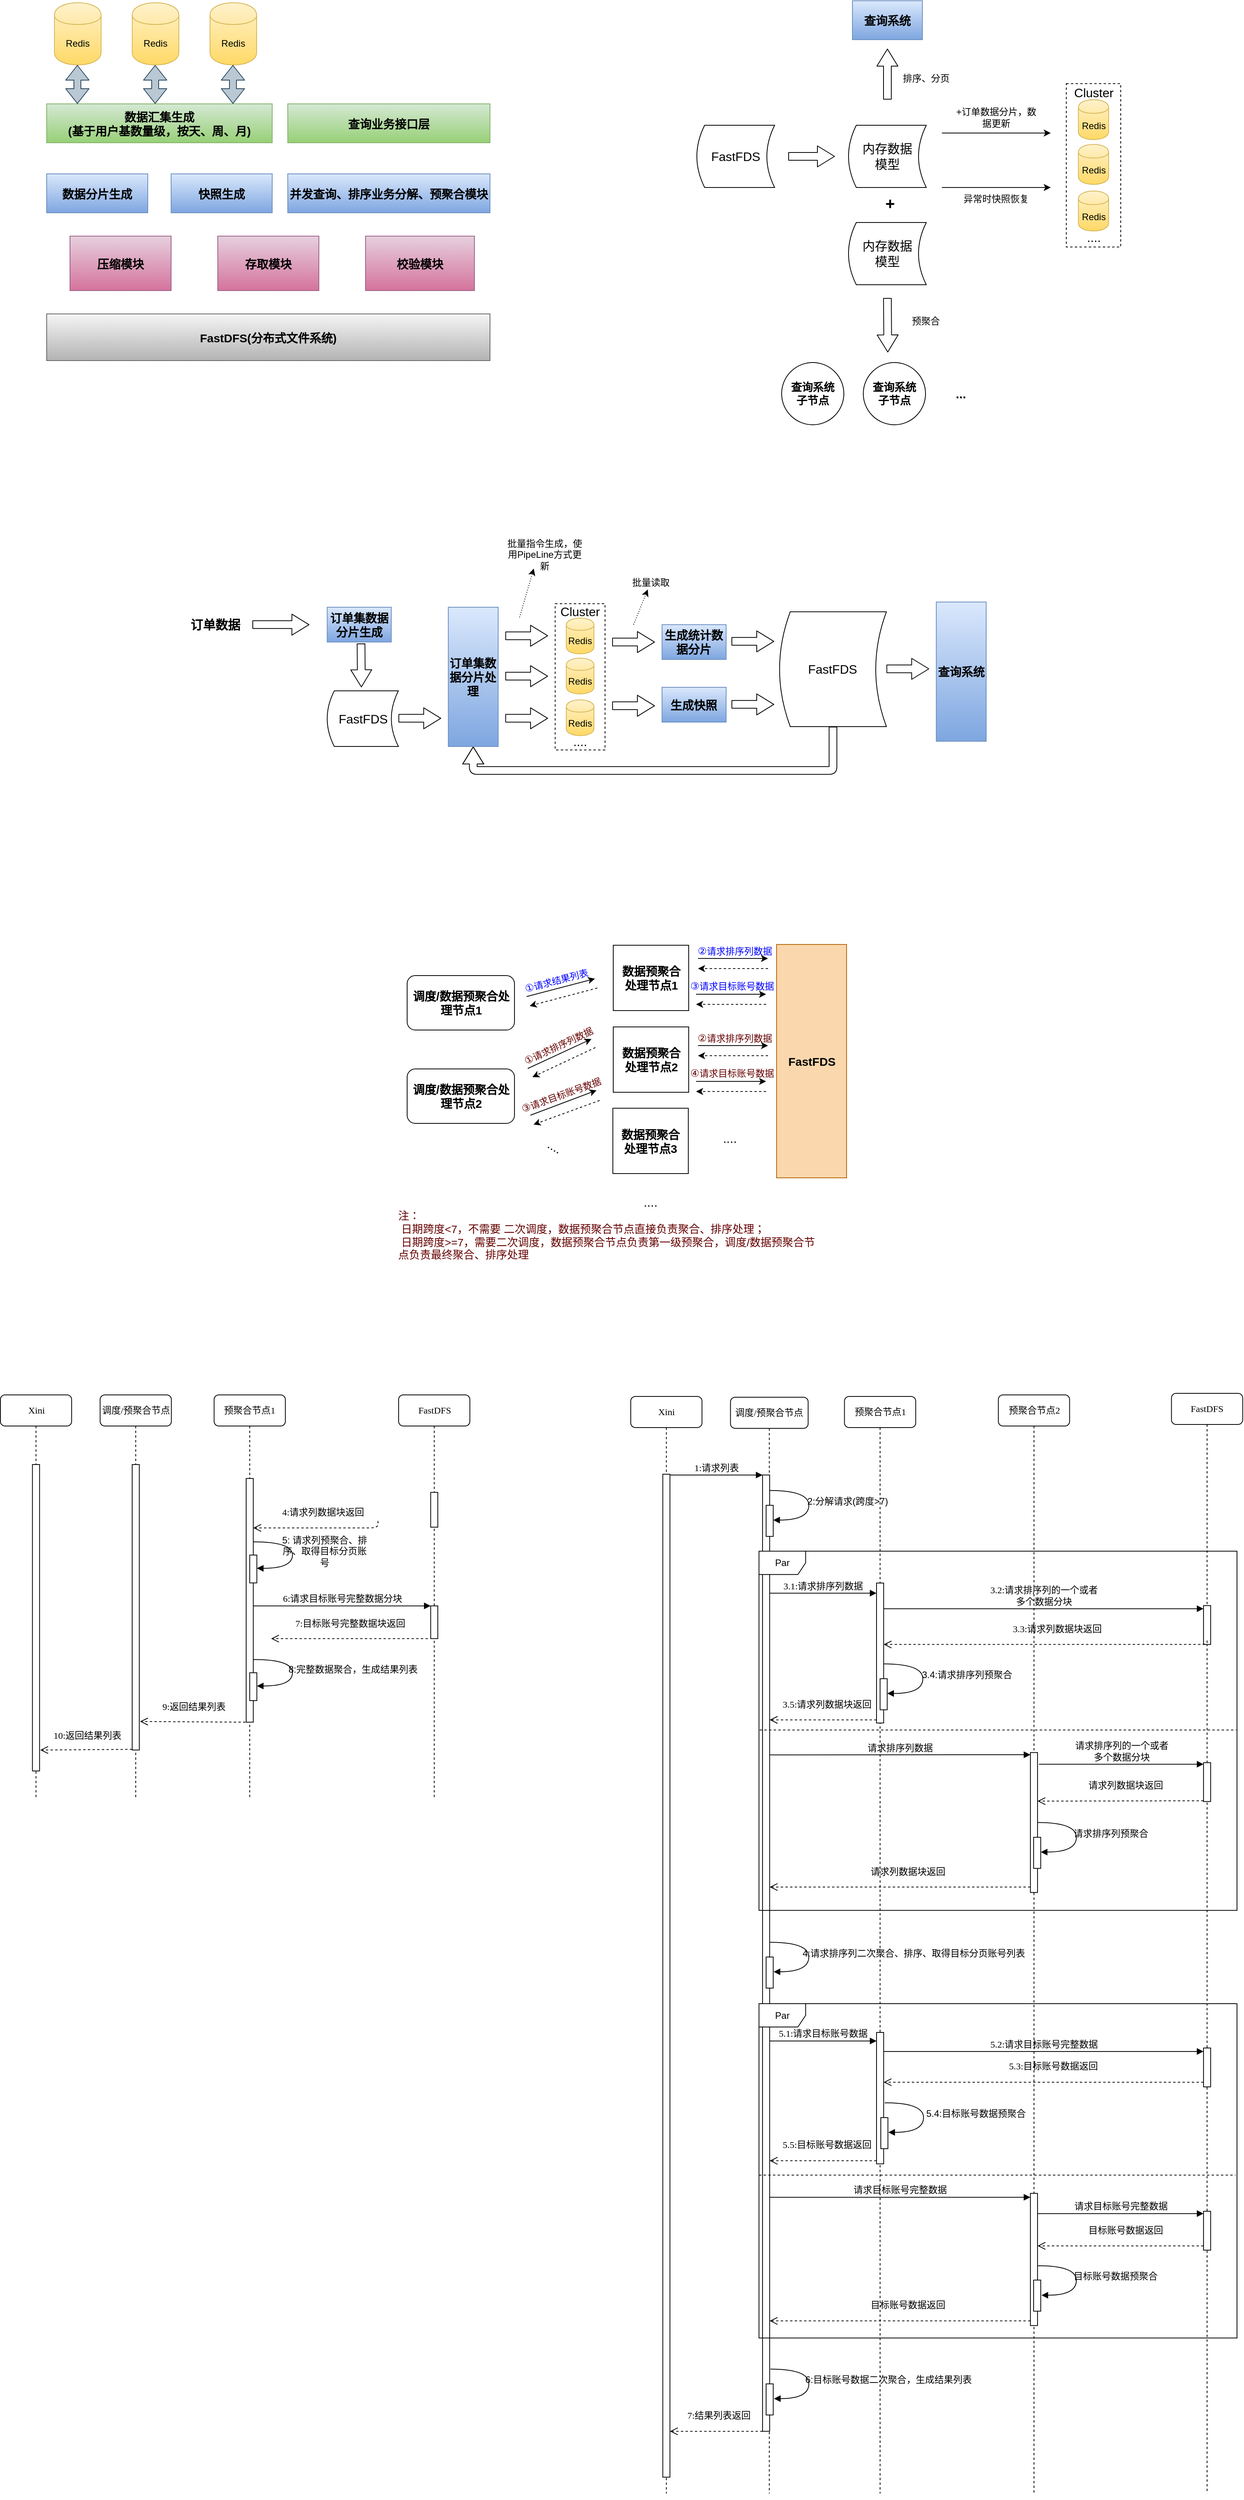 <mxfile version="11.0.1" type="github"><diagram name="Page-1" id="0783ab3e-0a74-02c8-0abd-f7b4e66b4bec"><mxGraphModel dx="5704" dy="4404" grid="1" gridSize="10" guides="1" tooltips="1" connect="1" arrows="1" fold="1" page="1" pageScale="1" pageWidth="850" pageHeight="1100" background="#ffffff" math="0" shadow="0"><root><mxCell id="0"/><mxCell id="1" parent="0"/><mxCell id="mqlZycNvwAWosEQCrqFK-17" value="" style="group" parent="1" vertex="1" connectable="0"><mxGeometry x="135" y="-1047.5" width="570" height="460" as="geometry"/></mxCell><mxCell id="mqlZycNvwAWosEQCrqFK-1" value="&lt;b&gt;&lt;font style=&quot;font-size: 15px&quot;&gt;FastDFS(分布式文件系统)&lt;/font&gt;&lt;/b&gt;" style="rounded=0;whiteSpace=wrap;html=1;gradientColor=#b3b3b3;fillColor=#f5f5f5;strokeColor=#666666;" parent="mqlZycNvwAWosEQCrqFK-17" vertex="1"><mxGeometry y="400" width="570" height="60" as="geometry"/></mxCell><mxCell id="mqlZycNvwAWosEQCrqFK-2" value="&lt;font style=&quot;font-size: 15px&quot;&gt;&lt;b&gt;存取模块&lt;/b&gt;&lt;/font&gt;" style="rounded=0;whiteSpace=wrap;html=1;fillColor=#e6d0de;gradientColor=#d5739d;strokeColor=#996185;" parent="mqlZycNvwAWosEQCrqFK-17" vertex="1"><mxGeometry x="220" y="300" width="130" height="70" as="geometry"/></mxCell><mxCell id="mqlZycNvwAWosEQCrqFK-3" value="&lt;font style=&quot;font-size: 15px&quot;&gt;&lt;b&gt;压缩模块&lt;/b&gt;&lt;/font&gt;" style="rounded=0;whiteSpace=wrap;html=1;fillColor=#e6d0de;gradientColor=#d5739d;strokeColor=#996185;" parent="mqlZycNvwAWosEQCrqFK-17" vertex="1"><mxGeometry x="30" y="300" width="130" height="70" as="geometry"/></mxCell><mxCell id="mqlZycNvwAWosEQCrqFK-4" value="&lt;font style=&quot;font-size: 15px&quot;&gt;&lt;b&gt;校验模块&lt;/b&gt;&lt;/font&gt;" style="rounded=0;whiteSpace=wrap;html=1;fillColor=#e6d0de;gradientColor=#d5739d;strokeColor=#996185;" parent="mqlZycNvwAWosEQCrqFK-17" vertex="1"><mxGeometry x="410" y="300" width="140" height="70" as="geometry"/></mxCell><mxCell id="mqlZycNvwAWosEQCrqFK-5" value="&lt;b&gt;&lt;font style=&quot;font-size: 15px&quot;&gt;并发查询、排序业务分解、预聚合模块&lt;/font&gt;&lt;/b&gt;" style="rounded=0;whiteSpace=wrap;html=1;gradientColor=#7ea6e0;fillColor=#dae8fc;strokeColor=#6c8ebf;" parent="mqlZycNvwAWosEQCrqFK-17" vertex="1"><mxGeometry x="310" y="220" width="260" height="50" as="geometry"/></mxCell><mxCell id="mqlZycNvwAWosEQCrqFK-6" value="&lt;b&gt;&lt;font style=&quot;font-size: 15px&quot;&gt;查询业务接口层&lt;/font&gt;&lt;/b&gt;" style="rounded=0;whiteSpace=wrap;html=1;fillColor=#d5e8d4;strokeColor=#82b366;gradientColor=#97d077;" parent="mqlZycNvwAWosEQCrqFK-17" vertex="1"><mxGeometry x="310" y="130" width="260" height="50" as="geometry"/></mxCell><mxCell id="mqlZycNvwAWosEQCrqFK-8" value="&lt;span style=&quot;font-size: 15px&quot;&gt;&lt;b&gt;数据分片生成&lt;/b&gt;&lt;/span&gt;" style="rounded=0;whiteSpace=wrap;html=1;fillColor=#dae8fc;strokeColor=#6c8ebf;gradientColor=#7ea6e0;" parent="mqlZycNvwAWosEQCrqFK-17" vertex="1"><mxGeometry y="220" width="130" height="50" as="geometry"/></mxCell><mxCell id="mqlZycNvwAWosEQCrqFK-9" value="&lt;b&gt;&lt;font style=&quot;font-size: 15px&quot;&gt;数据汇集生成&lt;br&gt;&lt;/font&gt;&lt;/b&gt;&lt;b style=&quot;font-size: 15px&quot;&gt;(基于用户基数量级，按天、周、月)&lt;/b&gt;" style="rounded=0;whiteSpace=wrap;html=1;fillColor=#d5e8d4;strokeColor=#82b366;gradientColor=#97d077;" parent="mqlZycNvwAWosEQCrqFK-17" vertex="1"><mxGeometry y="130" width="290" height="50" as="geometry"/></mxCell><mxCell id="mqlZycNvwAWosEQCrqFK-10" value="&lt;span style=&quot;font-size: 15px&quot;&gt;&lt;b&gt;快照生成&lt;/b&gt;&lt;/span&gt;" style="rounded=0;whiteSpace=wrap;html=1;fillColor=#dae8fc;strokeColor=#6c8ebf;gradientColor=#7ea6e0;" parent="mqlZycNvwAWosEQCrqFK-17" vertex="1"><mxGeometry x="160" y="220" width="130" height="50" as="geometry"/></mxCell><mxCell id="mqlZycNvwAWosEQCrqFK-11" value="Redis" style="shape=cylinder;whiteSpace=wrap;html=1;boundedLbl=1;backgroundOutline=1;fillColor=#fff2cc;strokeColor=#d6b656;gradientColor=#ffd966;" parent="mqlZycNvwAWosEQCrqFK-17" vertex="1"><mxGeometry x="10" width="60" height="80" as="geometry"/></mxCell><mxCell id="mqlZycNvwAWosEQCrqFK-12" value="&lt;span style=&quot;white-space: normal&quot;&gt;Redis&lt;/span&gt;" style="shape=cylinder;whiteSpace=wrap;html=1;boundedLbl=1;backgroundOutline=1;fillColor=#fff2cc;strokeColor=#d6b656;gradientColor=#ffd966;" parent="mqlZycNvwAWosEQCrqFK-17" vertex="1"><mxGeometry x="110" width="60" height="80" as="geometry"/></mxCell><mxCell id="mqlZycNvwAWosEQCrqFK-13" value="&lt;span style=&quot;white-space: normal&quot;&gt;Redis&lt;/span&gt;" style="shape=cylinder;whiteSpace=wrap;html=1;boundedLbl=1;backgroundOutline=1;fillColor=#fff2cc;strokeColor=#d6b656;gradientColor=#ffd966;" parent="mqlZycNvwAWosEQCrqFK-17" vertex="1"><mxGeometry x="210" width="60" height="80" as="geometry"/></mxCell><mxCell id="mqlZycNvwAWosEQCrqFK-14" value="" style="shape=flexArrow;endArrow=classic;startArrow=classic;html=1;width=9;endSize=6;fillColor=#bac8d3;strokeColor=#23445d;" parent="mqlZycNvwAWosEQCrqFK-17" edge="1"><mxGeometry width="50" height="50" relative="1" as="geometry"><mxPoint x="39.5" y="130" as="sourcePoint"/><mxPoint x="39.5" y="80" as="targetPoint"/></mxGeometry></mxCell><mxCell id="mqlZycNvwAWosEQCrqFK-15" value="" style="shape=flexArrow;endArrow=classic;startArrow=classic;html=1;width=9;endSize=6;fillColor=#bac8d3;strokeColor=#23445d;" parent="mqlZycNvwAWosEQCrqFK-17" edge="1"><mxGeometry width="50" height="50" relative="1" as="geometry"><mxPoint x="139.5" y="130" as="sourcePoint"/><mxPoint x="139.5" y="80" as="targetPoint"/></mxGeometry></mxCell><mxCell id="mqlZycNvwAWosEQCrqFK-16" value="" style="shape=flexArrow;endArrow=classic;startArrow=classic;html=1;width=9;endSize=6;fillColor=#bac8d3;strokeColor=#23445d;" parent="mqlZycNvwAWosEQCrqFK-17" edge="1"><mxGeometry width="50" height="50" relative="1" as="geometry"><mxPoint x="239.5" y="130" as="sourcePoint"/><mxPoint x="239.5" y="80" as="targetPoint"/></mxGeometry></mxCell><mxCell id="e0dmH1IU4WeUVrIOpgpK-64" value="" style="group" parent="1" vertex="1" connectable="0"><mxGeometry x="971" y="-1050" width="545" height="545" as="geometry"/></mxCell><mxCell id="e0dmH1IU4WeUVrIOpgpK-4" value="FastFDS" style="shape=dataStorage;whiteSpace=wrap;html=1;fillColor=none;gradientColor=none;fontSize=16;" parent="e0dmH1IU4WeUVrIOpgpK-64" vertex="1"><mxGeometry y="160" width="100" height="80" as="geometry"/></mxCell><mxCell id="e0dmH1IU4WeUVrIOpgpK-5" value="内存数据&lt;br&gt;模型" style="shape=dataStorage;whiteSpace=wrap;html=1;fillColor=none;gradientColor=none;fontSize=16;" parent="e0dmH1IU4WeUVrIOpgpK-64" vertex="1"><mxGeometry x="195" y="160" width="100" height="80" as="geometry"/></mxCell><mxCell id="e0dmH1IU4WeUVrIOpgpK-6" value="+订单数据分片，数据更新" style="text;html=1;strokeColor=none;fillColor=none;align=center;verticalAlign=middle;whiteSpace=wrap;rounded=0;dashed=1;fontSize=12;" parent="e0dmH1IU4WeUVrIOpgpK-64" vertex="1"><mxGeometry x="330" y="140" width="110" height="20" as="geometry"/></mxCell><mxCell id="e0dmH1IU4WeUVrIOpgpK-7" value="" style="group" parent="e0dmH1IU4WeUVrIOpgpK-64" vertex="1" connectable="0"><mxGeometry x="475" y="106.5" width="70" height="210" as="geometry"/></mxCell><mxCell id="e0dmH1IU4WeUVrIOpgpK-8" value="Redis" style="shape=cylinder;whiteSpace=wrap;html=1;boundedLbl=1;backgroundOutline=1;fillColor=#fff2cc;strokeColor=#d6b656;gradientColor=#ffd966;" parent="e0dmH1IU4WeUVrIOpgpK-7" vertex="1"><mxGeometry x="15.556" y="20.611" width="38.889" height="51.333" as="geometry"/></mxCell><mxCell id="e0dmH1IU4WeUVrIOpgpK-9" value="Redis" style="shape=cylinder;whiteSpace=wrap;html=1;boundedLbl=1;backgroundOutline=1;fillColor=#fff2cc;strokeColor=#d6b656;gradientColor=#ffd966;" parent="e0dmH1IU4WeUVrIOpgpK-7" vertex="1"><mxGeometry x="15.556" y="78.167" width="38.889" height="51.333" as="geometry"/></mxCell><mxCell id="e0dmH1IU4WeUVrIOpgpK-10" value="Redis" style="shape=cylinder;whiteSpace=wrap;html=1;boundedLbl=1;backgroundOutline=1;fillColor=#fff2cc;strokeColor=#d6b656;gradientColor=#ffd966;" parent="e0dmH1IU4WeUVrIOpgpK-7" vertex="1"><mxGeometry x="15.556" y="138.056" width="38.889" height="51.333" as="geometry"/></mxCell><mxCell id="e0dmH1IU4WeUVrIOpgpK-11" value="" style="rounded=0;whiteSpace=wrap;html=1;fillColor=none;gradientColor=none;fontSize=16;dashed=1;" parent="e0dmH1IU4WeUVrIOpgpK-7" vertex="1"><mxGeometry width="70" height="210" as="geometry"/></mxCell><mxCell id="e0dmH1IU4WeUVrIOpgpK-12" value="...." style="text;html=1;strokeColor=none;fillColor=none;align=center;verticalAlign=middle;whiteSpace=wrap;rounded=0;dashed=1;fontSize=16;" parent="e0dmH1IU4WeUVrIOpgpK-7" vertex="1"><mxGeometry x="20.222" y="189.778" width="31.111" height="15.556" as="geometry"/></mxCell><mxCell id="e0dmH1IU4WeUVrIOpgpK-13" value="Cluster" style="text;html=1;strokeColor=none;fillColor=none;align=center;verticalAlign=middle;whiteSpace=wrap;rounded=0;dashed=1;fontSize=16;" parent="e0dmH1IU4WeUVrIOpgpK-7" vertex="1"><mxGeometry x="20.222" y="3.5" width="31.111" height="15.556" as="geometry"/></mxCell><mxCell id="e0dmH1IU4WeUVrIOpgpK-14" value="异常时快照恢复" style="text;html=1;strokeColor=none;fillColor=none;align=center;verticalAlign=middle;whiteSpace=wrap;rounded=0;dashed=1;fontSize=12;" parent="e0dmH1IU4WeUVrIOpgpK-64" vertex="1"><mxGeometry x="330" y="245" width="110" height="20" as="geometry"/></mxCell><mxCell id="e0dmH1IU4WeUVrIOpgpK-15" value="" style="endArrow=classic;html=1;" parent="e0dmH1IU4WeUVrIOpgpK-64" edge="1"><mxGeometry width="50" height="50" relative="1" as="geometry"><mxPoint x="315" y="170" as="sourcePoint"/><mxPoint x="455" y="170" as="targetPoint"/></mxGeometry></mxCell><mxCell id="e0dmH1IU4WeUVrIOpgpK-16" value="" style="endArrow=classic;html=1;" parent="e0dmH1IU4WeUVrIOpgpK-64" edge="1"><mxGeometry width="50" height="50" relative="1" as="geometry"><mxPoint x="315" y="240" as="sourcePoint"/><mxPoint x="455" y="240" as="targetPoint"/></mxGeometry></mxCell><mxCell id="e0dmH1IU4WeUVrIOpgpK-17" value="&lt;span style=&quot;font-size: 15px&quot;&gt;&lt;b&gt;查询系统&lt;/b&gt;&lt;/span&gt;" style="rounded=0;whiteSpace=wrap;html=1;fillColor=#dae8fc;strokeColor=#6c8ebf;gradientColor=#7ea6e0;" parent="e0dmH1IU4WeUVrIOpgpK-64" vertex="1"><mxGeometry x="200" width="90" height="50" as="geometry"/></mxCell><mxCell id="e0dmH1IU4WeUVrIOpgpK-51" value="" style="shape=flexArrow;endArrow=classic;html=1;endWidth=16;endSize=7;" parent="e0dmH1IU4WeUVrIOpgpK-64" edge="1"><mxGeometry width="50" height="50" relative="1" as="geometry"><mxPoint x="245" y="127" as="sourcePoint"/><mxPoint x="245" y="61.5" as="targetPoint"/></mxGeometry></mxCell><mxCell id="e0dmH1IU4WeUVrIOpgpK-52" value="排序、分页" style="text;html=1;strokeColor=none;fillColor=none;align=center;verticalAlign=middle;whiteSpace=wrap;rounded=0;dashed=1;fontSize=12;" parent="e0dmH1IU4WeUVrIOpgpK-64" vertex="1"><mxGeometry x="260" y="90" width="70" height="20" as="geometry"/></mxCell><mxCell id="e0dmH1IU4WeUVrIOpgpK-54" value="内存数据&lt;br&gt;模型" style="shape=dataStorage;whiteSpace=wrap;html=1;fillColor=none;gradientColor=none;fontSize=16;" parent="e0dmH1IU4WeUVrIOpgpK-64" vertex="1"><mxGeometry x="195" y="285" width="100" height="80" as="geometry"/></mxCell><mxCell id="e0dmH1IU4WeUVrIOpgpK-55" value="" style="shape=flexArrow;endArrow=classic;html=1;endWidth=16;endSize=7;" parent="e0dmH1IU4WeUVrIOpgpK-64" edge="1"><mxGeometry width="50" height="50" relative="1" as="geometry"><mxPoint x="245" y="382" as="sourcePoint"/><mxPoint x="245.5" y="452" as="targetPoint"/></mxGeometry></mxCell><mxCell id="e0dmH1IU4WeUVrIOpgpK-56" value="预聚合" style="text;html=1;strokeColor=none;fillColor=none;align=center;verticalAlign=middle;whiteSpace=wrap;rounded=0;dashed=1;fontSize=12;" parent="e0dmH1IU4WeUVrIOpgpK-64" vertex="1"><mxGeometry x="259.5" y="402" width="69" height="20" as="geometry"/></mxCell><mxCell id="e0dmH1IU4WeUVrIOpgpK-61" value="" style="group" parent="e0dmH1IU4WeUVrIOpgpK-64" vertex="1" connectable="0"><mxGeometry x="109" y="465" width="265" height="80" as="geometry"/></mxCell><mxCell id="e0dmH1IU4WeUVrIOpgpK-57" value="&lt;b style=&quot;white-space: normal&quot;&gt;&lt;font style=&quot;font-size: 14px&quot;&gt;查询系统&lt;br&gt;子节点&lt;/font&gt;&lt;/b&gt;" style="ellipse;whiteSpace=wrap;html=1;aspect=fixed;" parent="e0dmH1IU4WeUVrIOpgpK-61" vertex="1"><mxGeometry width="80" height="80" as="geometry"/></mxCell><mxCell id="e0dmH1IU4WeUVrIOpgpK-58" value="&lt;b style=&quot;white-space: normal&quot;&gt;&lt;font style=&quot;font-size: 14px&quot;&gt;查询系统&lt;br&gt;子节点&lt;/font&gt;&lt;/b&gt;" style="ellipse;whiteSpace=wrap;html=1;aspect=fixed;" parent="e0dmH1IU4WeUVrIOpgpK-61" vertex="1"><mxGeometry x="105" width="80" height="80" as="geometry"/></mxCell><mxCell id="e0dmH1IU4WeUVrIOpgpK-59" value="&lt;b&gt;&lt;font style=&quot;font-size: 16px&quot;&gt;...&lt;/font&gt;&lt;/b&gt;" style="text;html=1;strokeColor=none;fillColor=none;align=center;verticalAlign=middle;whiteSpace=wrap;rounded=0;dashed=1;fontSize=12;" parent="e0dmH1IU4WeUVrIOpgpK-61" vertex="1"><mxGeometry x="196" y="30" width="69" height="20" as="geometry"/></mxCell><mxCell id="e0dmH1IU4WeUVrIOpgpK-62" value="&lt;b&gt;&lt;font style=&quot;font-size: 21px&quot;&gt;+&lt;/font&gt;&lt;/b&gt;" style="text;html=1;strokeColor=none;fillColor=none;align=center;verticalAlign=middle;whiteSpace=wrap;rounded=0;dashed=1;fontSize=12;" parent="e0dmH1IU4WeUVrIOpgpK-64" vertex="1"><mxGeometry x="214" y="250" width="69" height="20" as="geometry"/></mxCell><mxCell id="e0dmH1IU4WeUVrIOpgpK-63" value="" style="shape=flexArrow;endArrow=classic;html=1;endWidth=16;endSize=7;" parent="e0dmH1IU4WeUVrIOpgpK-64" edge="1"><mxGeometry width="50" height="50" relative="1" as="geometry"><mxPoint x="117.5" y="200" as="sourcePoint"/><mxPoint x="177.5" y="200" as="targetPoint"/></mxGeometry></mxCell><mxCell id="la-Druf9AB2qIiJF9qZ5-61" value="" style="group" parent="1" vertex="1" connectable="0"><mxGeometry x="598.5" y="161" width="565" height="340.833" as="geometry"/></mxCell><mxCell id="la-Druf9AB2qIiJF9qZ5-1" value="调度/数据预聚合处理节点1" style="rounded=1;whiteSpace=wrap;html=1;fillColor=none;fontSize=15;fontStyle=1" parent="la-Druf9AB2qIiJF9qZ5-61" vertex="1"><mxGeometry y="42" width="138" height="70" as="geometry"/></mxCell><mxCell id="la-Druf9AB2qIiJF9qZ5-2" value="调度/数据预聚合处理节点2" style="rounded=1;whiteSpace=wrap;html=1;fillColor=none;fontSize=15;fontStyle=1;glass=0;" parent="la-Druf9AB2qIiJF9qZ5-61" vertex="1"><mxGeometry y="162" width="138" height="70" as="geometry"/></mxCell><mxCell id="la-Druf9AB2qIiJF9qZ5-12" value="&lt;span style=&quot;font-size: 15px&quot;&gt;&lt;b&gt;FastFDS&lt;/b&gt;&lt;/span&gt;" style="rounded=0;whiteSpace=wrap;html=1;fillColor=#fad7ac;strokeColor=#b46504;" parent="la-Druf9AB2qIiJF9qZ5-61" vertex="1"><mxGeometry x="475" y="2" width="90" height="300" as="geometry"/></mxCell><mxCell id="la-Druf9AB2qIiJF9qZ5-20" value="" style="group" parent="la-Druf9AB2qIiJF9qZ5-61" vertex="1" connectable="0"><mxGeometry x="374" width="100" height="33" as="geometry"/></mxCell><mxCell id="la-Druf9AB2qIiJF9qZ5-13" value="" style="endArrow=classic;html=1;fontSize=15;" parent="la-Druf9AB2qIiJF9qZ5-20" edge="1"><mxGeometry width="50" height="50" relative="1" as="geometry"><mxPoint y="20" as="sourcePoint"/><mxPoint x="90" y="20" as="targetPoint"/></mxGeometry></mxCell><mxCell id="la-Druf9AB2qIiJF9qZ5-14" value="" style="endArrow=classic;html=1;fontSize=15;dashed=1;" parent="la-Druf9AB2qIiJF9qZ5-20" edge="1"><mxGeometry width="50" height="50" relative="1" as="geometry"><mxPoint x="90" y="33" as="sourcePoint"/><mxPoint y="33" as="targetPoint"/></mxGeometry></mxCell><mxCell id="la-Druf9AB2qIiJF9qZ5-15" value="&lt;font color=&quot;#0000ff&quot;&gt;&lt;span style=&quot;font-family: &amp;#34;arial&amp;#34; ; font-size: 13px ; background-color: rgb(255 , 255 , 255)&quot;&gt;②&lt;/span&gt;请求排序列数据&lt;/font&gt;" style="text;html=1;strokeColor=none;fillColor=none;align=center;verticalAlign=middle;whiteSpace=wrap;rounded=0;dashed=1;fontSize=12;" parent="la-Druf9AB2qIiJF9qZ5-20" vertex="1"><mxGeometry x="-6" width="106" height="20" as="geometry"/></mxCell><mxCell id="la-Druf9AB2qIiJF9qZ5-21" value="" style="group" parent="la-Druf9AB2qIiJF9qZ5-61" vertex="1" connectable="0"><mxGeometry x="355" y="36" width="125" height="43" as="geometry"/></mxCell><mxCell id="la-Druf9AB2qIiJF9qZ5-16" value="" style="endArrow=classic;html=1;fontSize=15;" parent="la-Druf9AB2qIiJF9qZ5-21" edge="1"><mxGeometry width="50" height="50" relative="1" as="geometry"><mxPoint x="16.5" y="30" as="sourcePoint"/><mxPoint x="106.5" y="30" as="targetPoint"/></mxGeometry></mxCell><mxCell id="la-Druf9AB2qIiJF9qZ5-17" value="" style="endArrow=classic;html=1;fontSize=15;dashed=1;" parent="la-Druf9AB2qIiJF9qZ5-21" edge="1"><mxGeometry width="50" height="50" relative="1" as="geometry"><mxPoint x="106.5" y="43" as="sourcePoint"/><mxPoint x="16.5" y="43" as="targetPoint"/></mxGeometry></mxCell><mxCell id="la-Druf9AB2qIiJF9qZ5-18" value="&lt;font color=&quot;#0000ff&quot;&gt;&lt;span style=&quot;font-family: &amp;#34;arial&amp;#34; ; font-size: 13px ; background-color: rgb(255 , 255 , 255)&quot;&gt;③&lt;/span&gt;请求目标账号数据&lt;/font&gt;" style="text;html=1;strokeColor=none;fillColor=none;align=center;verticalAlign=middle;whiteSpace=wrap;rounded=0;dashed=1;fontSize=12;" parent="la-Druf9AB2qIiJF9qZ5-21" vertex="1"><mxGeometry y="9" width="125" height="20" as="geometry"/></mxCell><mxCell id="la-Druf9AB2qIiJF9qZ5-6" value="...." style="text;html=1;strokeColor=none;fillColor=none;align=center;verticalAlign=middle;whiteSpace=wrap;rounded=0;dashed=1;fontSize=16;" parent="la-Druf9AB2qIiJF9qZ5-61" vertex="1"><mxGeometry x="297.222" y="325.278" width="31.111" height="15.556" as="geometry"/></mxCell><mxCell id="la-Druf9AB2qIiJF9qZ5-22" value="数据预聚合&lt;br&gt;处理节点2" style="rounded=0;whiteSpace=wrap;html=1;fillColor=none;fontSize=15;fontStyle=1" parent="la-Druf9AB2qIiJF9qZ5-61" vertex="1"><mxGeometry x="265" y="108" width="97" height="84" as="geometry"/></mxCell><mxCell id="la-Druf9AB2qIiJF9qZ5-26" value="...." style="text;html=1;strokeColor=none;fillColor=none;align=center;verticalAlign=middle;whiteSpace=wrap;rounded=0;dashed=1;fontSize=16;" parent="la-Druf9AB2qIiJF9qZ5-61" vertex="1"><mxGeometry x="399.222" y="243.278" width="31.111" height="15.556" as="geometry"/></mxCell><mxCell id="la-Druf9AB2qIiJF9qZ5-27" value="" style="group;rotation=-25;" parent="la-Druf9AB2qIiJF9qZ5-61" vertex="1" connectable="0"><mxGeometry x="149" y="120.5" width="100" height="33" as="geometry"/></mxCell><mxCell id="la-Druf9AB2qIiJF9qZ5-28" value="" style="endArrow=classic;html=1;fontSize=15;" parent="la-Druf9AB2qIiJF9qZ5-27" edge="1"><mxGeometry width="50" height="50" relative="1" as="geometry"><mxPoint x="6" y="41" as="sourcePoint"/><mxPoint x="88" y="3" as="targetPoint"/></mxGeometry></mxCell><mxCell id="la-Druf9AB2qIiJF9qZ5-29" value="" style="endArrow=classic;html=1;fontSize=15;dashed=1;" parent="la-Druf9AB2qIiJF9qZ5-27" edge="1"><mxGeometry width="50" height="50" relative="1" as="geometry"><mxPoint x="93" y="14" as="sourcePoint"/><mxPoint x="12" y="52" as="targetPoint"/></mxGeometry></mxCell><mxCell id="la-Druf9AB2qIiJF9qZ5-30" value="&lt;font color=&quot;#660000&quot;&gt;&lt;span style=&quot;font-family: &amp;#34;arial&amp;#34; ; font-size: 13px ; background-color: rgb(255 , 255 , 255)&quot;&gt;①&lt;/span&gt;请求排序列数据&lt;/font&gt;" style="text;html=1;strokeColor=none;fillColor=none;align=center;verticalAlign=middle;whiteSpace=wrap;rounded=0;dashed=1;fontSize=12;rotation=-25;" parent="la-Druf9AB2qIiJF9qZ5-27" vertex="1"><mxGeometry x="-9" y="1" width="108" height="20" as="geometry"/></mxCell><mxCell id="la-Druf9AB2qIiJF9qZ5-35" value="" style="group;rotation=-20;fontColor=#660000;" parent="la-Druf9AB2qIiJF9qZ5-61" vertex="1" connectable="0"><mxGeometry x="137.5" y="184.5" width="125" height="34" as="geometry"/></mxCell><mxCell id="la-Druf9AB2qIiJF9qZ5-32" value="" style="endArrow=classic;html=1;fontSize=15;" parent="la-Druf9AB2qIiJF9qZ5-35" edge="1"><mxGeometry width="50" height="50" relative="1" as="geometry"><mxPoint x="21" y="37" as="sourcePoint"/><mxPoint x="106" y="5" as="targetPoint"/></mxGeometry></mxCell><mxCell id="la-Druf9AB2qIiJF9qZ5-33" value="" style="endArrow=classic;html=1;fontSize=15;dashed=1;" parent="la-Druf9AB2qIiJF9qZ5-35" edge="1"><mxGeometry width="50" height="50" relative="1" as="geometry"><mxPoint x="110" y="18" as="sourcePoint"/><mxPoint x="25" y="49" as="targetPoint"/></mxGeometry></mxCell><mxCell id="la-Druf9AB2qIiJF9qZ5-34" value="&lt;span style=&quot;font-family: arial; font-size: 13px; background-color: rgb(255, 255, 255);&quot;&gt;③&lt;/span&gt;请求目标账号数据" style="text;html=1;strokeColor=none;fillColor=none;align=center;verticalAlign=middle;whiteSpace=wrap;rounded=0;dashed=1;fontSize=12;rotation=-20;fontColor=#660000;" parent="la-Druf9AB2qIiJF9qZ5-35" vertex="1"><mxGeometry x="-2" width="125" height="20" as="geometry"/></mxCell><mxCell id="la-Druf9AB2qIiJF9qZ5-39" value="...." style="text;html=1;strokeColor=none;fillColor=none;align=center;verticalAlign=middle;whiteSpace=wrap;rounded=0;dashed=1;fontSize=16;rotation=30;" parent="la-Druf9AB2qIiJF9qZ5-61" vertex="1"><mxGeometry x="174.722" y="254.278" width="31.111" height="15.556" as="geometry"/></mxCell><mxCell id="la-Druf9AB2qIiJF9qZ5-41" value="数据预聚合&lt;br&gt;处理节点1" style="rounded=0;whiteSpace=wrap;html=1;fillColor=none;fontSize=15;fontStyle=1" parent="la-Druf9AB2qIiJF9qZ5-61" vertex="1"><mxGeometry x="265" y="3" width="97" height="84" as="geometry"/></mxCell><mxCell id="la-Druf9AB2qIiJF9qZ5-42" value="数据预聚合&lt;br&gt;处理节点3" style="rounded=0;whiteSpace=wrap;html=1;fillColor=none;fontSize=15;fontStyle=1" parent="la-Druf9AB2qIiJF9qZ5-61" vertex="1"><mxGeometry x="264.5" y="212.5" width="97" height="84" as="geometry"/></mxCell><mxCell id="la-Druf9AB2qIiJF9qZ5-46" value="" style="group;rotation=-15;" parent="la-Druf9AB2qIiJF9qZ5-61" vertex="1" connectable="0"><mxGeometry x="151.5" y="36" width="100" height="33" as="geometry"/></mxCell><mxCell id="la-Druf9AB2qIiJF9qZ5-47" value="" style="endArrow=classic;html=1;fontSize=15;" parent="la-Druf9AB2qIiJF9qZ5-46" edge="1"><mxGeometry width="50" height="50" relative="1" as="geometry"><mxPoint x="2" y="33" as="sourcePoint"/><mxPoint x="90" y="10" as="targetPoint"/></mxGeometry></mxCell><mxCell id="la-Druf9AB2qIiJF9qZ5-48" value="" style="endArrow=classic;html=1;fontSize=15;dashed=1;" parent="la-Druf9AB2qIiJF9qZ5-46" edge="1"><mxGeometry width="50" height="50" relative="1" as="geometry"><mxPoint x="93" y="22" as="sourcePoint"/><mxPoint x="6" y="45" as="targetPoint"/></mxGeometry></mxCell><mxCell id="la-Druf9AB2qIiJF9qZ5-49" value="&lt;font color=&quot;#0000ff&quot;&gt;&lt;span style=&quot;font-family: &amp;#34;arial&amp;#34; ; font-size: 13px ; background-color: rgb(255 , 255 , 255)&quot;&gt;①&lt;/span&gt;请求结果列表&lt;/font&gt;" style="text;html=1;strokeColor=none;fillColor=none;align=center;verticalAlign=middle;whiteSpace=wrap;rounded=0;dashed=1;fontSize=12;rotation=-15;" parent="la-Druf9AB2qIiJF9qZ5-46" vertex="1"><mxGeometry x="-7" y="2" width="95" height="20" as="geometry"/></mxCell><mxCell id="la-Druf9AB2qIiJF9qZ5-51" value="" style="group;fontColor=#660000;" parent="la-Druf9AB2qIiJF9qZ5-61" vertex="1" connectable="0"><mxGeometry x="374" y="112" width="100" height="33" as="geometry"/></mxCell><mxCell id="la-Druf9AB2qIiJF9qZ5-52" value="" style="endArrow=classic;html=1;fontSize=15;" parent="la-Druf9AB2qIiJF9qZ5-51" edge="1"><mxGeometry width="50" height="50" relative="1" as="geometry"><mxPoint y="20" as="sourcePoint"/><mxPoint x="90" y="20" as="targetPoint"/></mxGeometry></mxCell><mxCell id="la-Druf9AB2qIiJF9qZ5-53" value="" style="endArrow=classic;html=1;fontSize=15;dashed=1;" parent="la-Druf9AB2qIiJF9qZ5-51" edge="1"><mxGeometry width="50" height="50" relative="1" as="geometry"><mxPoint x="90" y="33" as="sourcePoint"/><mxPoint y="33" as="targetPoint"/></mxGeometry></mxCell><mxCell id="la-Druf9AB2qIiJF9qZ5-54" value="&lt;span style=&quot;font-family: &amp;#34;arial&amp;#34; ; font-size: 13px ; background-color: rgb(255 , 255 , 255)&quot;&gt;②&lt;/span&gt;请求排序列数据" style="text;html=1;strokeColor=none;fillColor=none;align=center;verticalAlign=middle;whiteSpace=wrap;rounded=0;dashed=1;fontSize=12;fontColor=#660000;" parent="la-Druf9AB2qIiJF9qZ5-51" vertex="1"><mxGeometry x="-6" width="106" height="20" as="geometry"/></mxCell><mxCell id="la-Druf9AB2qIiJF9qZ5-55" value="" style="group;fontColor=#660000;" parent="la-Druf9AB2qIiJF9qZ5-61" vertex="1" connectable="0"><mxGeometry x="355" y="148" width="125" height="43" as="geometry"/></mxCell><mxCell id="la-Druf9AB2qIiJF9qZ5-56" value="" style="endArrow=classic;html=1;fontSize=15;" parent="la-Druf9AB2qIiJF9qZ5-55" edge="1"><mxGeometry width="50" height="50" relative="1" as="geometry"><mxPoint x="16.5" y="30" as="sourcePoint"/><mxPoint x="106.5" y="30" as="targetPoint"/></mxGeometry></mxCell><mxCell id="la-Druf9AB2qIiJF9qZ5-57" value="" style="endArrow=classic;html=1;fontSize=15;dashed=1;" parent="la-Druf9AB2qIiJF9qZ5-55" edge="1"><mxGeometry width="50" height="50" relative="1" as="geometry"><mxPoint x="106.5" y="43" as="sourcePoint"/><mxPoint x="16.5" y="43" as="targetPoint"/></mxGeometry></mxCell><mxCell id="la-Druf9AB2qIiJF9qZ5-58" value="&lt;span style=&quot;font-family: arial; font-size: 13px; background-color: rgb(255, 255, 255);&quot;&gt;④&lt;/span&gt;请求目标账号数据" style="text;html=1;strokeColor=none;fillColor=none;align=center;verticalAlign=middle;whiteSpace=wrap;rounded=0;dashed=1;fontSize=12;fontColor=#660000;" parent="la-Druf9AB2qIiJF9qZ5-55" vertex="1"><mxGeometry y="9" width="125" height="20" as="geometry"/></mxCell><mxCell id="la-Druf9AB2qIiJF9qZ5-65" value="注：&lt;br&gt;&lt;blockquote style=&quot;margin: 0 0 0 40px ; border: none ; padding: 0px&quot;&gt;&lt;/blockquote&gt;&lt;span&gt;&amp;nbsp;日期跨度&amp;lt;7，不需要 二次调度，数据预聚合节点直接负责聚合、排序处理；&lt;/span&gt;&lt;br&gt;&lt;span&gt;&amp;nbsp;日期跨度&amp;gt;=7，需要二次调度，数据预聚合节点负责第一级预聚合，调度/数据预聚合节点负责最终聚合、排序处理&lt;/span&gt;" style="text;html=1;strokeColor=none;fillColor=none;align=left;verticalAlign=middle;whiteSpace=wrap;rounded=0;glass=0;fontSize=14;fontColor=#660000;spacing=5;" parent="1" vertex="1"><mxGeometry x="582" y="526.5" width="551" height="20" as="geometry"/></mxCell><mxCell id="r1ixMxYUY5aXIbaSl_SM-170" value="" style="group" vertex="1" connectable="0" parent="1"><mxGeometry x="886" y="740" width="786.834" height="1421.139" as="geometry"/></mxCell><mxCell id="r1ixMxYUY5aXIbaSl_SM-171" value="FastDFS" style="shape=umlLifeline;perimeter=lifelinePerimeter;whiteSpace=wrap;html=1;container=1;collapsible=0;recursiveResize=0;outlineConnect=0;rounded=1;shadow=0;comic=0;labelBackgroundColor=none;strokeColor=#000000;strokeWidth=1;fillColor=#FFFFFF;fontFamily=Verdana;fontSize=12;fontColor=#000000;align=center;" vertex="1" parent="r1ixMxYUY5aXIbaSl_SM-170"><mxGeometry x="695.235" width="91.599" height="1414.144" as="geometry"/></mxCell><mxCell id="r1ixMxYUY5aXIbaSl_SM-172" value="" style="html=1;points=[];perimeter=orthogonalPerimeter;rounded=0;shadow=0;comic=0;labelBackgroundColor=none;strokeColor=#000000;strokeWidth=1;fillColor=#FFFFFF;fontFamily=Verdana;fontSize=12;fontColor=#000000;align=center;" vertex="1" parent="r1ixMxYUY5aXIbaSl_SM-171"><mxGeometry x="41.219" y="841.49" width="9.16" height="49.97" as="geometry"/></mxCell><mxCell id="r1ixMxYUY5aXIbaSl_SM-173" value="" style="html=1;points=[];perimeter=orthogonalPerimeter;rounded=0;shadow=0;comic=0;labelBackgroundColor=none;strokeColor=#000000;strokeWidth=1;fillColor=#FFFFFF;fontFamily=Verdana;fontSize=12;fontColor=#000000;align=center;" vertex="1" parent="r1ixMxYUY5aXIbaSl_SM-171"><mxGeometry x="41.219" y="1051.363" width="9.16" height="49.97" as="geometry"/></mxCell><mxCell id="r1ixMxYUY5aXIbaSl_SM-174" value="" style="html=1;points=[];perimeter=orthogonalPerimeter;rounded=0;shadow=0;comic=0;labelBackgroundColor=none;strokeColor=#000000;strokeWidth=1;fillColor=#FFFFFF;fontFamily=Verdana;fontSize=12;fontColor=#000000;align=center;" vertex="1" parent="r1ixMxYUY5aXIbaSl_SM-170"><mxGeometry x="736.454" y="272.835" width="9.16" height="49.97" as="geometry"/></mxCell><mxCell id="r1ixMxYUY5aXIbaSl_SM-175" value="3.2:请求排序列的一个或者&lt;br&gt;多个数据分块" style="html=1;verticalAlign=bottom;endArrow=block;labelBackgroundColor=none;fontFamily=Verdana;fontSize=12;edgeStyle=elbowEdgeStyle;elbow=vertical;" edge="1" parent="r1ixMxYUY5aXIbaSl_SM-170" target="r1ixMxYUY5aXIbaSl_SM-174"><mxGeometry relative="1" as="geometry"><mxPoint x="325.176" y="276.832" as="sourcePoint"/><Array as="points"><mxPoint x="329.756" y="276.832"/></Array></mxGeometry></mxCell><mxCell id="r1ixMxYUY5aXIbaSl_SM-176" value="调度/预聚合节点" style="shape=umlLifeline;perimeter=lifelinePerimeter;whiteSpace=wrap;html=1;container=1;collapsible=0;recursiveResize=0;outlineConnect=0;rounded=1;shadow=0;comic=0;labelBackgroundColor=none;strokeColor=#000000;strokeWidth=1;fillColor=#FFFFFF;fontFamily=Verdana;fontSize=12;fontColor=#000000;align=center;" vertex="1" parent="r1ixMxYUY5aXIbaSl_SM-170"><mxGeometry x="128.238" y="4.997" width="99.843" height="1409.147" as="geometry"/></mxCell><mxCell id="r1ixMxYUY5aXIbaSl_SM-177" value="" style="html=1;points=[];perimeter=orthogonalPerimeter;rounded=0;shadow=0;comic=0;labelBackgroundColor=none;strokeColor=#000000;strokeWidth=1;fillColor=#FFFFFF;fontFamily=Verdana;fontSize=12;fontColor=#000000;align=center;" vertex="1" parent="r1ixMxYUY5aXIbaSl_SM-176"><mxGeometry x="41.219" y="99.939" width="9.16" height="1229.256" as="geometry"/></mxCell><mxCell id="r1ixMxYUY5aXIbaSl_SM-178" value="4:请求排序列二次聚合、排序、取得目标分页账号列表" style="text;html=1;strokeColor=none;fillColor=none;align=center;verticalAlign=middle;whiteSpace=wrap;rounded=0;" vertex="1" parent="r1ixMxYUY5aXIbaSl_SM-176"><mxGeometry x="87.019" y="704.573" width="297.696" height="19.988" as="geometry"/></mxCell><mxCell id="r1ixMxYUY5aXIbaSl_SM-179" value="" style="html=1;verticalAlign=bottom;endArrow=block;labelBackgroundColor=none;fontFamily=Verdana;fontSize=12;elbow=vertical;edgeStyle=orthogonalEdgeStyle;curved=1;entryX=1;entryY=0.286;entryPerimeter=0;exitX=1.038;exitY=0.345;exitPerimeter=0;" edge="1" parent="r1ixMxYUY5aXIbaSl_SM-176"><mxGeometry relative="1" as="geometry"><mxPoint x="50.837" y="700.576" as="sourcePoint"/><mxPoint x="55.417" y="738.553" as="targetPoint"/><Array as="points"><mxPoint x="100.759" y="700.576"/><mxPoint x="100.759" y="738.553"/></Array></mxGeometry></mxCell><mxCell id="r1ixMxYUY5aXIbaSl_SM-180" value="" style="html=1;points=[];perimeter=orthogonalPerimeter;rounded=0;shadow=0;comic=0;labelBackgroundColor=none;strokeColor=#000000;strokeWidth=1;fillColor=#FFFFFF;fontFamily=Verdana;fontSize=12;fontColor=#000000;align=center;" vertex="1" parent="r1ixMxYUY5aXIbaSl_SM-176"><mxGeometry x="45.799" y="719.564" width="9.16" height="39.976" as="geometry"/></mxCell><mxCell id="r1ixMxYUY5aXIbaSl_SM-181" value="预聚合节点1" style="shape=umlLifeline;perimeter=lifelinePerimeter;whiteSpace=wrap;html=1;container=1;collapsible=0;recursiveResize=0;outlineConnect=0;rounded=1;shadow=0;comic=0;labelBackgroundColor=none;strokeColor=#000000;strokeWidth=1;fillColor=#FFFFFF;fontFamily=Verdana;fontSize=12;fontColor=#000000;align=center;" vertex="1" parent="r1ixMxYUY5aXIbaSl_SM-170"><mxGeometry x="274.796" y="3.998" width="91.599" height="1410.146" as="geometry"/></mxCell><mxCell id="r1ixMxYUY5aXIbaSl_SM-182" value="" style="html=1;points=[];perimeter=orthogonalPerimeter;rounded=0;shadow=0;comic=0;labelBackgroundColor=none;strokeColor=#000000;strokeWidth=1;fillColor=#FFFFFF;fontFamily=Verdana;fontSize=12;fontColor=#000000;align=center;" vertex="1" parent="r1ixMxYUY5aXIbaSl_SM-181"><mxGeometry x="41.219" y="239.855" width="9.16" height="179.891" as="geometry"/></mxCell><mxCell id="r1ixMxYUY5aXIbaSl_SM-183" value="" style="html=1;points=[];perimeter=orthogonalPerimeter;rounded=0;shadow=0;comic=0;labelBackgroundColor=none;strokeColor=#000000;strokeWidth=1;fillColor=#FFFFFF;fontFamily=Verdana;fontSize=12;fontColor=#000000;align=center;" vertex="1" parent="r1ixMxYUY5aXIbaSl_SM-181"><mxGeometry x="41.219" y="817.505" width="9.16" height="168.898" as="geometry"/></mxCell><mxCell id="r1ixMxYUY5aXIbaSl_SM-184" value="Xini" style="shape=umlLifeline;perimeter=lifelinePerimeter;whiteSpace=wrap;html=1;container=1;collapsible=0;recursiveResize=0;outlineConnect=0;rounded=1;shadow=0;comic=0;labelBackgroundColor=none;strokeColor=#000000;strokeWidth=1;fillColor=#FFFFFF;fontFamily=Verdana;fontSize=12;fontColor=#000000;align=center;" vertex="1" parent="r1ixMxYUY5aXIbaSl_SM-170"><mxGeometry y="3.998" width="91.599" height="1410.146" as="geometry"/></mxCell><mxCell id="r1ixMxYUY5aXIbaSl_SM-185" value="" style="html=1;points=[];perimeter=orthogonalPerimeter;rounded=0;shadow=0;comic=0;labelBackgroundColor=none;strokeColor=#000000;strokeWidth=1;fillColor=#FFFFFF;fontFamily=Verdana;fontSize=12;fontColor=#000000;align=center;" vertex="1" parent="r1ixMxYUY5aXIbaSl_SM-184"><mxGeometry x="41.219" y="99.939" width="9.16" height="1289.219" as="geometry"/></mxCell><mxCell id="r1ixMxYUY5aXIbaSl_SM-186" value="3.3:请求列数据块返回" style="html=1;verticalAlign=bottom;endArrow=open;dashed=1;endSize=8;labelBackgroundColor=none;fontFamily=Verdana;fontSize=12;edgeStyle=elbowEdgeStyle;elbow=vertical;" edge="1" parent="r1ixMxYUY5aXIbaSl_SM-170"><mxGeometry x="-0.059" y="-11" relative="1" as="geometry"><mxPoint x="325.176" y="322.805" as="targetPoint"/><Array as="points"><mxPoint x="467.154" y="322.805"/><mxPoint x="545.929" y="302.817"/></Array><mxPoint x="741.034" y="317.808" as="sourcePoint"/><mxPoint as="offset"/></mxGeometry></mxCell><mxCell id="r1ixMxYUY5aXIbaSl_SM-187" value="1:请求列表" style="html=1;verticalAlign=bottom;endArrow=block;entryX=0;entryY=0;labelBackgroundColor=none;fontFamily=Verdana;fontSize=12;edgeStyle=elbowEdgeStyle;elbow=vertical;" edge="1" parent="r1ixMxYUY5aXIbaSl_SM-170" source="r1ixMxYUY5aXIbaSl_SM-185" target="r1ixMxYUY5aXIbaSl_SM-177"><mxGeometry relative="1" as="geometry"><mxPoint x="109.919" y="113.931" as="sourcePoint"/></mxGeometry></mxCell><mxCell id="r1ixMxYUY5aXIbaSl_SM-188" value="3.1:请求排序列数据" style="html=1;verticalAlign=bottom;endArrow=block;entryX=0;entryY=0;labelBackgroundColor=none;fontFamily=Verdana;fontSize=12;edgeStyle=elbowEdgeStyle;elbow=horizontal;" edge="1" parent="r1ixMxYUY5aXIbaSl_SM-170"><mxGeometry relative="1" as="geometry"><mxPoint x="178.618" y="256.844" as="sourcePoint"/><mxPoint x="316.016" y="256.844" as="targetPoint"/></mxGeometry></mxCell><mxCell id="r1ixMxYUY5aXIbaSl_SM-189" value="" style="html=1;points=[];perimeter=orthogonalPerimeter;rounded=0;shadow=0;comic=0;labelBackgroundColor=none;strokeColor=#000000;strokeWidth=1;fillColor=#FFFFFF;fontFamily=Verdana;fontSize=12;fontColor=#000000;align=center;" vertex="1" parent="r1ixMxYUY5aXIbaSl_SM-170"><mxGeometry x="320.596" y="366.778" width="9.16" height="39.976" as="geometry"/></mxCell><mxCell id="r1ixMxYUY5aXIbaSl_SM-190" value="" style="html=1;verticalAlign=bottom;endArrow=block;labelBackgroundColor=none;fontFamily=Verdana;fontSize=12;elbow=vertical;edgeStyle=orthogonalEdgeStyle;curved=1;entryX=1;entryY=0.286;entryPerimeter=0;exitX=1.038;exitY=0.345;exitPerimeter=0;" edge="1" parent="r1ixMxYUY5aXIbaSl_SM-170"><mxGeometry relative="1" as="geometry"><mxPoint x="325.176" y="347.789" as="sourcePoint"/><mxPoint x="329.756" y="385.766" as="targetPoint"/><Array as="points"><mxPoint x="375.555" y="347.789"/><mxPoint x="375.555" y="385.766"/></Array></mxGeometry></mxCell><mxCell id="r1ixMxYUY5aXIbaSl_SM-191" value="3.4:请求排序列预聚合" style="text;html=1;strokeColor=none;fillColor=none;align=center;verticalAlign=middle;whiteSpace=wrap;rounded=0;" vertex="1" parent="r1ixMxYUY5aXIbaSl_SM-170"><mxGeometry x="361.815" y="351.787" width="141.062" height="19.988" as="geometry"/></mxCell><mxCell id="r1ixMxYUY5aXIbaSl_SM-192" value="" style="html=1;points=[];perimeter=orthogonalPerimeter;rounded=0;shadow=0;comic=0;labelBackgroundColor=none;strokeColor=#000000;strokeWidth=1;fillColor=#FFFFFF;fontFamily=Verdana;fontSize=12;fontColor=#000000;align=center;" vertex="1" parent="r1ixMxYUY5aXIbaSl_SM-170"><mxGeometry x="174.038" y="143.913" width="9.16" height="39.976" as="geometry"/></mxCell><mxCell id="r1ixMxYUY5aXIbaSl_SM-193" value="" style="html=1;verticalAlign=bottom;endArrow=block;labelBackgroundColor=none;fontFamily=Verdana;fontSize=12;elbow=vertical;edgeStyle=orthogonalEdgeStyle;curved=1;entryX=1;entryY=0.286;entryPerimeter=0;exitX=1.038;exitY=0.345;exitPerimeter=0;" edge="1" parent="r1ixMxYUY5aXIbaSl_SM-170"><mxGeometry relative="1" as="geometry"><mxPoint x="178.618" y="124.924" as="sourcePoint"/><mxPoint x="183.198" y="162.901" as="targetPoint"/><Array as="points"><mxPoint x="228.997" y="124.924"/><mxPoint x="228.997" y="162.901"/></Array></mxGeometry></mxCell><mxCell id="r1ixMxYUY5aXIbaSl_SM-194" value="2:分解请求(跨度&amp;gt;7)" style="text;html=1;strokeColor=none;fillColor=none;align=center;verticalAlign=middle;whiteSpace=wrap;rounded=0;" vertex="1" parent="r1ixMxYUY5aXIbaSl_SM-170"><mxGeometry x="210.677" y="128.922" width="136.482" height="19.988" as="geometry"/></mxCell><mxCell id="r1ixMxYUY5aXIbaSl_SM-195" value="预聚合节点2" style="shape=umlLifeline;perimeter=lifelinePerimeter;whiteSpace=wrap;html=1;container=1;collapsible=0;recursiveResize=0;outlineConnect=0;rounded=1;shadow=0;comic=0;labelBackgroundColor=none;strokeColor=#000000;strokeWidth=1;fillColor=#FFFFFF;fontFamily=Verdana;fontSize=12;fontColor=#000000;align=center;" vertex="1" parent="r1ixMxYUY5aXIbaSl_SM-170"><mxGeometry x="472.65" y="1.999" width="91.599" height="1412.145" as="geometry"/></mxCell><mxCell id="r1ixMxYUY5aXIbaSl_SM-196" value="" style="html=1;points=[];perimeter=orthogonalPerimeter;rounded=0;shadow=0;comic=0;labelBackgroundColor=none;strokeColor=#000000;strokeWidth=1;fillColor=#FFFFFF;fontFamily=Verdana;fontSize=12;fontColor=#000000;align=center;" vertex="1" parent="r1ixMxYUY5aXIbaSl_SM-195"><mxGeometry x="41.219" y="459.722" width="9.16" height="179.891" as="geometry"/></mxCell><mxCell id="r1ixMxYUY5aXIbaSl_SM-197" value="" style="html=1;points=[];perimeter=orthogonalPerimeter;rounded=0;shadow=0;comic=0;labelBackgroundColor=none;strokeColor=#000000;strokeWidth=1;fillColor=#FFFFFF;fontFamily=Verdana;fontSize=12;fontColor=#000000;align=center;" vertex="1" parent="r1ixMxYUY5aXIbaSl_SM-195"><mxGeometry x="41.219" y="1026.378" width="9.16" height="169.897" as="geometry"/></mxCell><mxCell id="r1ixMxYUY5aXIbaSl_SM-198" value="" style="html=1;points=[];perimeter=orthogonalPerimeter;rounded=0;shadow=0;comic=0;labelBackgroundColor=none;strokeColor=#000000;strokeWidth=1;fillColor=#FFFFFF;fontFamily=Verdana;fontSize=12;fontColor=#000000;align=center;" vertex="1" parent="r1ixMxYUY5aXIbaSl_SM-170"><mxGeometry x="736.454" y="474.713" width="9.16" height="49.97" as="geometry"/></mxCell><mxCell id="r1ixMxYUY5aXIbaSl_SM-199" value="请求排序列的一个或者&lt;br&gt;多个数据分块" style="html=1;verticalAlign=bottom;endArrow=block;labelBackgroundColor=none;fontFamily=Verdana;fontSize=12;edgeStyle=elbowEdgeStyle;elbow=vertical;" edge="1" parent="r1ixMxYUY5aXIbaSl_SM-170"><mxGeometry relative="1" as="geometry"><mxPoint x="524.861" y="476.711" as="sourcePoint"/><Array as="points"><mxPoint x="631.116" y="476.711"/><mxPoint x="329.756" y="308.813"/></Array><mxPoint x="736.454" y="476.711" as="targetPoint"/></mxGeometry></mxCell><mxCell id="r1ixMxYUY5aXIbaSl_SM-200" value="请求列数据块返回" style="html=1;verticalAlign=bottom;endArrow=open;dashed=1;endSize=8;labelBackgroundColor=none;fontFamily=Verdana;fontSize=12;edgeStyle=elbowEdgeStyle;elbow=vertical;exitX=0;exitY=0.98;exitDx=0;exitDy=0;exitPerimeter=0;" edge="1" parent="r1ixMxYUY5aXIbaSl_SM-170" source="r1ixMxYUY5aXIbaSl_SM-198" target="r1ixMxYUY5aXIbaSl_SM-196"><mxGeometry x="-0.059" y="-11" relative="1" as="geometry"><mxPoint x="548.677" y="524.183" as="targetPoint"/><Array as="points"><mxPoint x="667.755" y="524.183"/><mxPoint x="467.154" y="357.284"/><mxPoint x="545.929" y="337.296"/></Array><mxPoint x="704.395" y="524.183" as="sourcePoint"/><mxPoint as="offset"/></mxGeometry></mxCell><mxCell id="r1ixMxYUY5aXIbaSl_SM-201" value="请求排序列预聚合" style="text;html=1;strokeColor=none;fillColor=none;align=center;verticalAlign=middle;whiteSpace=wrap;rounded=0;" vertex="1" parent="r1ixMxYUY5aXIbaSl_SM-170"><mxGeometry x="558.295" y="555.664" width="119.078" height="19.988" as="geometry"/></mxCell><mxCell id="r1ixMxYUY5aXIbaSl_SM-202" value="" style="html=1;verticalAlign=bottom;endArrow=block;labelBackgroundColor=none;fontFamily=Verdana;fontSize=12;elbow=vertical;edgeStyle=orthogonalEdgeStyle;curved=1;entryX=1;entryY=0.286;entryPerimeter=0;exitX=1.038;exitY=0.345;exitPerimeter=0;" edge="1" parent="r1ixMxYUY5aXIbaSl_SM-170"><mxGeometry relative="1" as="geometry"><mxPoint x="522.571" y="551.666" as="sourcePoint"/><mxPoint x="527.151" y="589.643" as="targetPoint"/><Array as="points"><mxPoint x="572.95" y="551.666"/><mxPoint x="572.95" y="589.643"/></Array></mxGeometry></mxCell><mxCell id="r1ixMxYUY5aXIbaSl_SM-203" value="" style="html=1;points=[];perimeter=orthogonalPerimeter;rounded=0;shadow=0;comic=0;labelBackgroundColor=none;strokeColor=#000000;strokeWidth=1;fillColor=#FFFFFF;fontFamily=Verdana;fontSize=12;fontColor=#000000;align=center;" vertex="1" parent="r1ixMxYUY5aXIbaSl_SM-170"><mxGeometry x="517.991" y="570.654" width="9.16" height="39.976" as="geometry"/></mxCell><mxCell id="r1ixMxYUY5aXIbaSl_SM-204" value="请求排序列数据" style="html=1;verticalAlign=bottom;endArrow=block;labelBackgroundColor=none;fontFamily=Verdana;fontSize=12;edgeStyle=elbowEdgeStyle;elbow=vertical;" edge="1" parent="r1ixMxYUY5aXIbaSl_SM-170" target="r1ixMxYUY5aXIbaSl_SM-196"><mxGeometry relative="1" as="geometry"><mxPoint x="178.618" y="464.719" as="sourcePoint"/><mxPoint x="316.016" y="464.719" as="targetPoint"/></mxGeometry></mxCell><mxCell id="r1ixMxYUY5aXIbaSl_SM-205" value="" style="endArrow=none;dashed=1;html=1;entryX=0.999;entryY=0.489;entryDx=0;entryDy=0;entryPerimeter=0;exitX=0.001;exitY=0.489;exitDx=0;exitDy=0;exitPerimeter=0;" edge="1" parent="r1ixMxYUY5aXIbaSl_SM-170"><mxGeometry width="50" height="50" relative="1" as="geometry"><mxPoint x="165.794" y="432.738" as="sourcePoint"/><mxPoint x="778.59" y="432.738" as="targetPoint"/></mxGeometry></mxCell><mxCell id="r1ixMxYUY5aXIbaSl_SM-206" value="3.5:请求列数据块返回" style="html=1;verticalAlign=bottom;endArrow=open;dashed=1;endSize=8;labelBackgroundColor=none;fontFamily=Verdana;fontSize=12;edgeStyle=elbowEdgeStyle;elbow=vertical;" edge="1" parent="r1ixMxYUY5aXIbaSl_SM-170"><mxGeometry x="-0.059" y="-11" relative="1" as="geometry"><mxPoint x="178.618" y="419.746" as="targetPoint"/><Array as="points"><mxPoint x="301.36" y="419.746"/><mxPoint x="247.317" y="408.752"/></Array><mxPoint x="316.016" y="419.746" as="sourcePoint"/><mxPoint as="offset"/></mxGeometry></mxCell><mxCell id="r1ixMxYUY5aXIbaSl_SM-207" value="请求列数据块返回" style="html=1;verticalAlign=bottom;endArrow=open;dashed=1;endSize=8;labelBackgroundColor=none;fontFamily=Verdana;fontSize=12;edgeStyle=elbowEdgeStyle;elbow=vertical;" edge="1" parent="r1ixMxYUY5aXIbaSl_SM-170" source="r1ixMxYUY5aXIbaSl_SM-196" target="r1ixMxYUY5aXIbaSl_SM-177"><mxGeometry x="-0.059" y="-11" relative="1" as="geometry"><mxPoint x="256.935" y="634.616" as="targetPoint"/><Array as="points"><mxPoint x="379.677" y="634.616"/><mxPoint x="325.634" y="623.622"/></Array><mxPoint x="394.333" y="634.616" as="sourcePoint"/><mxPoint as="offset"/></mxGeometry></mxCell><mxCell id="r1ixMxYUY5aXIbaSl_SM-208" value="5.1:请求目标账号数据" style="html=1;verticalAlign=bottom;endArrow=block;labelBackgroundColor=none;fontFamily=Verdana;fontSize=12;edgeStyle=elbowEdgeStyle;elbow=vertical;" edge="1" parent="r1ixMxYUY5aXIbaSl_SM-170" target="r1ixMxYUY5aXIbaSl_SM-183"><mxGeometry relative="1" as="geometry"><mxPoint x="178.618" y="832.496" as="sourcePoint"/><mxPoint x="513.411" y="832.496" as="targetPoint"/><Array as="points"><mxPoint x="218.921" y="832.496"/></Array></mxGeometry></mxCell><mxCell id="r1ixMxYUY5aXIbaSl_SM-209" value="5.2:请求目标账号完整数据" style="html=1;verticalAlign=bottom;endArrow=block;labelBackgroundColor=none;fontFamily=Verdana;fontSize=12;edgeStyle=elbowEdgeStyle;elbow=vertical;" edge="1" parent="r1ixMxYUY5aXIbaSl_SM-170"><mxGeometry relative="1" as="geometry"><mxPoint x="325.176" y="845.988" as="sourcePoint"/><mxPoint x="736.454" y="845.988" as="targetPoint"/><Array as="points"><mxPoint x="438.758" y="845.988"/><mxPoint x="218.921" y="787.023"/></Array></mxGeometry></mxCell><mxCell id="r1ixMxYUY5aXIbaSl_SM-210" value="5.3:目标账号数据返回" style="html=1;verticalAlign=bottom;endArrow=open;dashed=1;endSize=8;labelBackgroundColor=none;fontFamily=Verdana;fontSize=12;edgeStyle=elbowEdgeStyle;elbow=vertical;" edge="1" parent="r1ixMxYUY5aXIbaSl_SM-170"><mxGeometry x="-0.059" y="-11" relative="1" as="geometry"><mxPoint x="325.176" y="885.464" as="targetPoint"/><Array as="points"><mxPoint x="530.357" y="885.464"/><mxPoint x="493.717" y="945.427"/><mxPoint x="379.677" y="655.603"/><mxPoint x="325.634" y="644.61"/></Array><mxPoint x="736.454" y="885.464" as="sourcePoint"/><mxPoint as="offset"/></mxGeometry></mxCell><mxCell id="r1ixMxYUY5aXIbaSl_SM-211" value="5.4:目标账号数据预聚合" style="text;html=1;strokeColor=none;fillColor=none;align=center;verticalAlign=middle;whiteSpace=wrap;rounded=0;" vertex="1" parent="r1ixMxYUY5aXIbaSl_SM-170"><mxGeometry x="367.311" y="916.445" width="153.886" height="19.988" as="geometry"/></mxCell><mxCell id="r1ixMxYUY5aXIbaSl_SM-212" value="" style="html=1;verticalAlign=bottom;endArrow=block;labelBackgroundColor=none;fontFamily=Verdana;fontSize=12;elbow=vertical;edgeStyle=orthogonalEdgeStyle;curved=1;entryX=1;entryY=0.286;entryPerimeter=0;exitX=1.038;exitY=0.345;exitPerimeter=0;" edge="1" parent="r1ixMxYUY5aXIbaSl_SM-170"><mxGeometry relative="1" as="geometry"><mxPoint x="326.55" y="911.948" as="sourcePoint"/><mxPoint x="331.13" y="949.925" as="targetPoint"/><Array as="points"><mxPoint x="376.471" y="911.948"/><mxPoint x="376.471" y="949.925"/></Array></mxGeometry></mxCell><mxCell id="r1ixMxYUY5aXIbaSl_SM-213" value="" style="html=1;points=[];perimeter=orthogonalPerimeter;rounded=0;shadow=0;comic=0;labelBackgroundColor=none;strokeColor=#000000;strokeWidth=1;fillColor=#FFFFFF;fontFamily=Verdana;fontSize=12;fontColor=#000000;align=center;" vertex="1" parent="r1ixMxYUY5aXIbaSl_SM-170"><mxGeometry x="321.512" y="930.936" width="9.16" height="39.976" as="geometry"/></mxCell><mxCell id="r1ixMxYUY5aXIbaSl_SM-214" value="5.5:目标账号数据返回" style="html=1;verticalAlign=bottom;endArrow=open;dashed=1;endSize=8;labelBackgroundColor=none;fontFamily=Verdana;fontSize=12;edgeStyle=elbowEdgeStyle;elbow=vertical;" edge="1" parent="r1ixMxYUY5aXIbaSl_SM-170"><mxGeometry x="-0.059" y="-11" relative="1" as="geometry"><mxPoint x="178.618" y="986.403" as="targetPoint"/><Array as="points"><mxPoint x="255.561" y="986.403"/><mxPoint x="278.918" y="1053.362"/><mxPoint x="164.878" y="763.538"/><mxPoint x="110.835" y="752.544"/></Array><mxPoint x="316.016" y="986.403" as="sourcePoint"/><mxPoint as="offset"/></mxGeometry></mxCell><mxCell id="r1ixMxYUY5aXIbaSl_SM-215" value="请求目标账号完整数据" style="html=1;verticalAlign=bottom;endArrow=block;labelBackgroundColor=none;fontFamily=Verdana;fontSize=12;edgeStyle=elbowEdgeStyle;elbow=vertical;" edge="1" parent="r1ixMxYUY5aXIbaSl_SM-170"><mxGeometry relative="1" as="geometry"><mxPoint x="178.618" y="1033.374" as="sourcePoint"/><mxPoint x="513.869" y="1033.374" as="targetPoint"/><Array as="points"><mxPoint x="334.794" y="1033.374"/><mxPoint x="114.956" y="974.41"/></Array></mxGeometry></mxCell><mxCell id="r1ixMxYUY5aXIbaSl_SM-216" value="请求目标账号完整数据" style="html=1;verticalAlign=bottom;endArrow=block;labelBackgroundColor=none;fontFamily=Verdana;fontSize=12;edgeStyle=elbowEdgeStyle;elbow=vertical;" edge="1" parent="r1ixMxYUY5aXIbaSl_SM-170"><mxGeometry relative="1" as="geometry"><mxPoint x="523.029" y="1054.362" as="sourcePoint"/><mxPoint x="736.454" y="1054.362" as="targetPoint"/><Array as="points"><mxPoint x="649.435" y="1054.362"/><mxPoint x="518.449" y="1079.346"/><mxPoint x="246.401" y="1005.391"/></Array></mxGeometry></mxCell><mxCell id="r1ixMxYUY5aXIbaSl_SM-217" value="目标账号数据返回" style="html=1;verticalAlign=bottom;endArrow=open;dashed=1;endSize=8;labelBackgroundColor=none;fontFamily=Verdana;fontSize=12;edgeStyle=elbowEdgeStyle;elbow=vertical;" edge="1" parent="r1ixMxYUY5aXIbaSl_SM-170"><mxGeometry x="-0.059" y="-11" relative="1" as="geometry"><mxPoint x="523.029" y="1095.836" as="targetPoint"/><Array as="points"><mxPoint x="598.14" y="1095.836"/><mxPoint x="561.501" y="1155.8"/><mxPoint x="447.46" y="865.976"/><mxPoint x="393.417" y="854.982"/></Array><mxPoint x="736.454" y="1095.836" as="sourcePoint"/><mxPoint as="offset"/></mxGeometry></mxCell><mxCell id="r1ixMxYUY5aXIbaSl_SM-218" value="目标账号数据预聚合" style="text;html=1;strokeColor=none;fillColor=none;align=center;verticalAlign=middle;whiteSpace=wrap;rounded=0;" vertex="1" parent="r1ixMxYUY5aXIbaSl_SM-170"><mxGeometry x="563.79" y="1124.819" width="119.078" height="19.988" as="geometry"/></mxCell><mxCell id="r1ixMxYUY5aXIbaSl_SM-219" value="" style="html=1;verticalAlign=bottom;endArrow=block;labelBackgroundColor=none;fontFamily=Verdana;fontSize=12;elbow=vertical;edgeStyle=orthogonalEdgeStyle;curved=1;entryX=1;entryY=0.286;entryPerimeter=0;exitX=1.038;exitY=0.345;exitPerimeter=0;" edge="1" parent="r1ixMxYUY5aXIbaSl_SM-170"><mxGeometry relative="1" as="geometry"><mxPoint x="523.487" y="1121.321" as="sourcePoint"/><mxPoint x="528.067" y="1159.298" as="targetPoint"/><Array as="points"><mxPoint x="572.95" y="1120.821"/><mxPoint x="572.95" y="1158.798"/></Array></mxGeometry></mxCell><mxCell id="r1ixMxYUY5aXIbaSl_SM-220" value="" style="html=1;points=[];perimeter=orthogonalPerimeter;rounded=0;shadow=0;comic=0;labelBackgroundColor=none;strokeColor=#000000;strokeWidth=1;fillColor=#FFFFFF;fontFamily=Verdana;fontSize=12;fontColor=#000000;align=center;" vertex="1" parent="r1ixMxYUY5aXIbaSl_SM-170"><mxGeometry x="517.991" y="1139.81" width="9.16" height="39.976" as="geometry"/></mxCell><mxCell id="r1ixMxYUY5aXIbaSl_SM-221" value="目标账号数据返回" style="html=1;verticalAlign=bottom;endArrow=open;dashed=1;endSize=8;labelBackgroundColor=none;fontFamily=Verdana;fontSize=12;edgeStyle=elbowEdgeStyle;elbow=vertical;" edge="1" parent="r1ixMxYUY5aXIbaSl_SM-170"><mxGeometry x="-0.059" y="-11" relative="1" as="geometry"><mxPoint x="178.618" y="1192.278" as="targetPoint"/><Array as="points"><mxPoint x="351.739" y="1192.278"/><mxPoint x="375.097" y="1259.237"/><mxPoint x="261.057" y="969.413"/><mxPoint x="207.013" y="958.42"/></Array><mxPoint x="513.869" y="1192.278" as="sourcePoint"/><mxPoint as="offset"/></mxGeometry></mxCell><mxCell id="r1ixMxYUY5aXIbaSl_SM-222" value="" style="endArrow=none;dashed=1;html=1;entryX=0.999;entryY=0.489;entryDx=0;entryDy=0;entryPerimeter=0;exitX=0.001;exitY=0.489;exitDx=0;exitDy=0;exitPerimeter=0;" edge="1" parent="r1ixMxYUY5aXIbaSl_SM-170"><mxGeometry width="50" height="50" relative="1" as="geometry"><mxPoint x="164.878" y="1004.891" as="sourcePoint"/><mxPoint x="777.674" y="1004.891" as="targetPoint"/></mxGeometry></mxCell><mxCell id="r1ixMxYUY5aXIbaSl_SM-223" value="6:目标账号数据二次聚合，生成结果列表" style="text;html=1;strokeColor=none;fillColor=none;align=center;verticalAlign=middle;whiteSpace=wrap;rounded=0;" vertex="1" parent="r1ixMxYUY5aXIbaSl_SM-170"><mxGeometry x="215.257" y="1258.238" width="232.661" height="19.988" as="geometry"/></mxCell><mxCell id="r1ixMxYUY5aXIbaSl_SM-224" value="" style="html=1;verticalAlign=bottom;endArrow=block;labelBackgroundColor=none;fontFamily=Verdana;fontSize=12;elbow=vertical;edgeStyle=orthogonalEdgeStyle;curved=1;entryX=1;entryY=0.286;entryPerimeter=0;exitX=1.038;exitY=0.345;exitPerimeter=0;" edge="1" parent="r1ixMxYUY5aXIbaSl_SM-170"><mxGeometry relative="1" as="geometry"><mxPoint x="179.534" y="1254.24" as="sourcePoint"/><mxPoint x="184.114" y="1292.217" as="targetPoint"/><Array as="points"><mxPoint x="228.997" y="1254.24"/><mxPoint x="228.997" y="1292.217"/></Array></mxGeometry></mxCell><mxCell id="r1ixMxYUY5aXIbaSl_SM-225" value="" style="html=1;points=[];perimeter=orthogonalPerimeter;rounded=0;shadow=0;comic=0;labelBackgroundColor=none;strokeColor=#000000;strokeWidth=1;fillColor=#FFFFFF;fontFamily=Verdana;fontSize=12;fontColor=#000000;align=center;" vertex="1" parent="r1ixMxYUY5aXIbaSl_SM-170"><mxGeometry x="174.038" y="1273.229" width="9.16" height="39.976" as="geometry"/></mxCell><mxCell id="r1ixMxYUY5aXIbaSl_SM-226" value="7:结果列表返回" style="html=1;verticalAlign=bottom;endArrow=open;dashed=1;endSize=8;labelBackgroundColor=none;fontFamily=Verdana;fontSize=12;edgeStyle=elbowEdgeStyle;elbow=vertical;" edge="1" parent="r1ixMxYUY5aXIbaSl_SM-170" source="r1ixMxYUY5aXIbaSl_SM-177" target="r1ixMxYUY5aXIbaSl_SM-185"><mxGeometry x="-0.059" y="-11" relative="1" as="geometry"><mxPoint x="81.523" y="1354.18" as="targetPoint"/><Array as="points"><mxPoint x="118.162" y="1334.192"/><mxPoint x="136.482" y="1324.198"/><mxPoint x="254.645" y="1354.18"/><mxPoint x="278.002" y="1421.139"/><mxPoint x="163.962" y="1131.315"/><mxPoint x="109.919" y="1120.322"/></Array><mxPoint x="416.774" y="1354.18" as="sourcePoint"/><mxPoint as="offset"/></mxGeometry></mxCell><mxCell id="r1ixMxYUY5aXIbaSl_SM-227" value="Par" style="shape=umlFrame;whiteSpace=wrap;html=1;" vertex="1" parent="r1ixMxYUY5aXIbaSl_SM-170"><mxGeometry x="164.878" y="202.877" width="614.628" height="461.72" as="geometry"/></mxCell><mxCell id="r1ixMxYUY5aXIbaSl_SM-228" value="Par" style="shape=umlFrame;whiteSpace=wrap;html=1;" vertex="1" parent="r1ixMxYUY5aXIbaSl_SM-170"><mxGeometry x="164.878" y="784.525" width="614.628" height="429.74" as="geometry"/></mxCell><mxCell id="r1ixMxYUY5aXIbaSl_SM-229" value="" style="group" vertex="1" connectable="0" parent="1"><mxGeometry x="75.5" y="742" width="603.636" height="519.157" as="geometry"/></mxCell><mxCell id="r1ixMxYUY5aXIbaSl_SM-230" value="调度/预聚合节点" style="shape=umlLifeline;perimeter=lifelinePerimeter;whiteSpace=wrap;html=1;container=1;collapsible=0;recursiveResize=0;outlineConnect=0;rounded=1;shadow=0;comic=0;labelBackgroundColor=none;strokeColor=#000000;strokeWidth=1;fillColor=#FFFFFF;fontFamily=Verdana;fontSize=12;fontColor=#000000;align=center;" vertex="1" parent="r1ixMxYUY5aXIbaSl_SM-229"><mxGeometry x="128.238" width="91.599" height="519.157" as="geometry"/></mxCell><mxCell id="r1ixMxYUY5aXIbaSl_SM-231" value="" style="html=1;points=[];perimeter=orthogonalPerimeter;rounded=0;shadow=0;comic=0;labelBackgroundColor=none;strokeColor=#000000;strokeWidth=1;fillColor=#FFFFFF;fontFamily=Verdana;fontSize=12;fontColor=#000000;align=center;" vertex="1" parent="r1ixMxYUY5aXIbaSl_SM-230"><mxGeometry x="41.219" y="89.51" width="9.16" height="366.99" as="geometry"/></mxCell><mxCell id="r1ixMxYUY5aXIbaSl_SM-232" value="预聚合节点1" style="shape=umlLifeline;perimeter=lifelinePerimeter;whiteSpace=wrap;html=1;container=1;collapsible=0;recursiveResize=0;outlineConnect=0;rounded=1;shadow=0;comic=0;labelBackgroundColor=none;strokeColor=#000000;strokeWidth=1;fillColor=#FFFFFF;fontFamily=Verdana;fontSize=12;fontColor=#000000;align=center;" vertex="1" parent="r1ixMxYUY5aXIbaSl_SM-229"><mxGeometry x="274.796" width="91.599" height="519.157" as="geometry"/></mxCell><mxCell id="r1ixMxYUY5aXIbaSl_SM-233" value="" style="html=1;points=[];perimeter=orthogonalPerimeter;rounded=0;shadow=0;comic=0;labelBackgroundColor=none;strokeColor=#000000;strokeWidth=1;fillColor=#FFFFFF;fontFamily=Verdana;fontSize=12;fontColor=#000000;align=center;" vertex="1" parent="r1ixMxYUY5aXIbaSl_SM-232"><mxGeometry x="41.219" y="107.412" width="9.16" height="313.284" as="geometry"/></mxCell><mxCell id="r1ixMxYUY5aXIbaSl_SM-234" value="FastDFS" style="shape=umlLifeline;perimeter=lifelinePerimeter;whiteSpace=wrap;html=1;container=1;collapsible=0;recursiveResize=0;outlineConnect=0;rounded=1;shadow=0;comic=0;labelBackgroundColor=none;strokeColor=#000000;strokeWidth=1;fillColor=#FFFFFF;fontFamily=Verdana;fontSize=12;fontColor=#000000;align=center;" vertex="1" parent="r1ixMxYUY5aXIbaSl_SM-229"><mxGeometry x="512.037" width="91.599" height="519.157" as="geometry"/></mxCell><mxCell id="r1ixMxYUY5aXIbaSl_SM-235" value="" style="html=1;points=[];perimeter=orthogonalPerimeter;rounded=0;shadow=0;comic=0;labelBackgroundColor=none;strokeColor=#000000;strokeWidth=1;fillColor=#FFFFFF;fontFamily=Verdana;fontSize=12;fontColor=#000000;align=center;" vertex="1" parent="r1ixMxYUY5aXIbaSl_SM-234"><mxGeometry x="41.219" y="271.215" width="9.16" height="42.07" as="geometry"/></mxCell><mxCell id="r1ixMxYUY5aXIbaSl_SM-236" value="Xini" style="shape=umlLifeline;perimeter=lifelinePerimeter;whiteSpace=wrap;html=1;container=1;collapsible=0;recursiveResize=0;outlineConnect=0;rounded=1;shadow=0;comic=0;labelBackgroundColor=none;strokeColor=#000000;strokeWidth=1;fillColor=#FFFFFF;fontFamily=Verdana;fontSize=12;fontColor=#000000;align=center;" vertex="1" parent="r1ixMxYUY5aXIbaSl_SM-229"><mxGeometry width="91.599" height="519.157" as="geometry"/></mxCell><mxCell id="r1ixMxYUY5aXIbaSl_SM-237" value="" style="html=1;points=[];perimeter=orthogonalPerimeter;rounded=0;shadow=0;comic=0;labelBackgroundColor=none;strokeColor=#000000;strokeWidth=1;fillColor=#FFFFFF;fontFamily=Verdana;fontSize=12;fontColor=#000000;align=center;" vertex="1" parent="r1ixMxYUY5aXIbaSl_SM-236"><mxGeometry x="41.219" y="89.51" width="9.16" height="393.843" as="geometry"/></mxCell><mxCell id="r1ixMxYUY5aXIbaSl_SM-238" value="" style="html=1;points=[];perimeter=orthogonalPerimeter;rounded=0;shadow=0;comic=0;labelBackgroundColor=none;strokeColor=#000000;strokeWidth=1;fillColor=#FFFFFF;fontFamily=Verdana;fontSize=12;fontColor=#000000;align=center;" vertex="1" parent="r1ixMxYUY5aXIbaSl_SM-229"><mxGeometry x="553.257" y="125.314" width="9.16" height="44.755" as="geometry"/></mxCell><mxCell id="r1ixMxYUY5aXIbaSl_SM-239" value="3:请求排序列的一个或者&lt;br&gt;多个(&amp;lt;7)数据分块" style="html=1;verticalAlign=bottom;endArrow=block;labelBackgroundColor=none;fontFamily=Verdana;fontSize=12;edgeStyle=elbowEdgeStyle;elbow=vertical;" edge="1" parent="r1ixMxYUY5aXIbaSl_SM-229"><mxGeometry relative="1" as="geometry"><mxPoint x="375.555" y="125.314" as="sourcePoint"/><Array as="points"><mxPoint x="329.756" y="125.314"/></Array></mxGeometry></mxCell><mxCell id="r1ixMxYUY5aXIbaSl_SM-240" value="4:请求列数据块返回" style="html=1;verticalAlign=bottom;endArrow=open;dashed=1;endSize=8;labelBackgroundColor=none;fontFamily=Verdana;fontSize=12;edgeStyle=elbowEdgeStyle;elbow=vertical;" edge="1" parent="r1ixMxYUY5aXIbaSl_SM-229"><mxGeometry x="-0.059" y="-11" relative="1" as="geometry"><mxPoint x="325.176" y="170.964" as="targetPoint"/><Array as="points"><mxPoint x="467.154" y="170.964"/><mxPoint x="545.929" y="153.062"/></Array><mxPoint x="485.474" y="162.013" as="sourcePoint"/><mxPoint as="offset"/></mxGeometry></mxCell><mxCell id="r1ixMxYUY5aXIbaSl_SM-241" value="1:请求列表" style="html=1;verticalAlign=bottom;endArrow=block;entryX=0;entryY=0;labelBackgroundColor=none;fontFamily=Verdana;fontSize=12;edgeStyle=elbowEdgeStyle;elbow=vertical;" edge="1" parent="r1ixMxYUY5aXIbaSl_SM-229"><mxGeometry relative="1" as="geometry"><mxPoint x="109.919" y="98.461" as="sourcePoint"/></mxGeometry></mxCell><mxCell id="r1ixMxYUY5aXIbaSl_SM-242" value="2:请求列表" style="html=1;verticalAlign=bottom;endArrow=block;entryX=0;entryY=0;labelBackgroundColor=none;fontFamily=Verdana;fontSize=12;edgeStyle=elbowEdgeStyle;elbow=vertical;" edge="1" parent="r1ixMxYUY5aXIbaSl_SM-229"><mxGeometry relative="1" as="geometry"><mxPoint x="247.317" y="107.412" as="sourcePoint"/></mxGeometry></mxCell><mxCell id="r1ixMxYUY5aXIbaSl_SM-243" value="" style="html=1;points=[];perimeter=orthogonalPerimeter;rounded=0;shadow=0;comic=0;labelBackgroundColor=none;strokeColor=#000000;strokeWidth=1;fillColor=#FFFFFF;fontFamily=Verdana;fontSize=12;fontColor=#000000;align=center;" vertex="1" parent="r1ixMxYUY5aXIbaSl_SM-229"><mxGeometry x="320.596" y="205.872" width="9.16" height="35.804" as="geometry"/></mxCell><mxCell id="r1ixMxYUY5aXIbaSl_SM-244" value="" style="html=1;verticalAlign=bottom;endArrow=block;labelBackgroundColor=none;fontFamily=Verdana;fontSize=12;elbow=vertical;edgeStyle=orthogonalEdgeStyle;curved=1;entryX=1;entryY=0.286;entryPerimeter=0;exitX=1.038;exitY=0.345;exitPerimeter=0;" edge="1" parent="r1ixMxYUY5aXIbaSl_SM-229"><mxGeometry relative="1" as="geometry"><mxPoint x="325.176" y="188.866" as="sourcePoint"/><mxPoint x="329.756" y="222.879" as="targetPoint"/><Array as="points"><mxPoint x="375.555" y="188.866"/><mxPoint x="375.555" y="222.879"/></Array></mxGeometry></mxCell><mxCell id="r1ixMxYUY5aXIbaSl_SM-245" value="5: 请求列预聚合、排序、取得目标分页账号" style="text;html=1;strokeColor=none;fillColor=none;align=center;verticalAlign=middle;whiteSpace=wrap;rounded=0;" vertex="1" parent="r1ixMxYUY5aXIbaSl_SM-229"><mxGeometry x="357.235" y="192.446" width="119.078" height="17.902" as="geometry"/></mxCell><mxCell id="r1ixMxYUY5aXIbaSl_SM-246" value="6:请求目标账号完整数据分块" style="html=1;verticalAlign=bottom;endArrow=block;labelBackgroundColor=none;fontFamily=Verdana;fontSize=12;edgeStyle=elbowEdgeStyle;elbow=vertical;" edge="1" parent="r1ixMxYUY5aXIbaSl_SM-229"><mxGeometry relative="1" as="geometry"><mxPoint x="325.176" y="271.215" as="sourcePoint"/><Array as="points"><mxPoint x="476.314" y="271.215"/><mxPoint x="329.756" y="119.048"/></Array><mxPoint x="553.257" y="271.215" as="targetPoint"/></mxGeometry></mxCell><mxCell id="r1ixMxYUY5aXIbaSl_SM-247" value="7:目标账号完整数据块返回" style="html=1;verticalAlign=bottom;endArrow=open;dashed=1;endSize=8;labelBackgroundColor=none;fontFamily=Verdana;fontSize=12;edgeStyle=elbowEdgeStyle;elbow=vertical;" edge="1" parent="r1ixMxYUY5aXIbaSl_SM-229"><mxGeometry x="-0.008" y="-10" relative="1" as="geometry"><mxPoint x="348.075" y="313.284" as="targetPoint"/><Array as="points"><mxPoint x="457.994" y="313.284"/><mxPoint x="467.154" y="162.013"/><mxPoint x="545.929" y="144.111"/></Array><mxPoint x="549.593" y="313.284" as="sourcePoint"/><mxPoint as="offset"/></mxGeometry></mxCell><mxCell id="r1ixMxYUY5aXIbaSl_SM-248" value="" style="html=1;points=[];perimeter=orthogonalPerimeter;rounded=0;shadow=0;comic=0;labelBackgroundColor=none;strokeColor=#000000;strokeWidth=1;fillColor=#FFFFFF;fontFamily=Verdana;fontSize=12;fontColor=#000000;align=center;" vertex="1" parent="r1ixMxYUY5aXIbaSl_SM-229"><mxGeometry x="320.596" y="357.144" width="9.16" height="35.804" as="geometry"/></mxCell><mxCell id="r1ixMxYUY5aXIbaSl_SM-249" value="" style="html=1;verticalAlign=bottom;endArrow=block;labelBackgroundColor=none;fontFamily=Verdana;fontSize=12;elbow=vertical;edgeStyle=orthogonalEdgeStyle;curved=1;entryX=1;entryY=0.286;entryPerimeter=0;exitX=1.038;exitY=0.345;exitPerimeter=0;" edge="1" parent="r1ixMxYUY5aXIbaSl_SM-229"><mxGeometry relative="1" as="geometry"><mxPoint x="325.176" y="340.137" as="sourcePoint"/><mxPoint x="329.756" y="374.151" as="targetPoint"/><Array as="points"><mxPoint x="375.555" y="340.137"/><mxPoint x="375.555" y="374.151"/></Array></mxGeometry></mxCell><mxCell id="r1ixMxYUY5aXIbaSl_SM-250" value="8:完整数据聚合，生成结果列表" style="text;html=1;strokeColor=none;fillColor=none;align=center;verticalAlign=middle;whiteSpace=wrap;rounded=0;" vertex="1" parent="r1ixMxYUY5aXIbaSl_SM-229"><mxGeometry x="357.235" y="343.717" width="192.357" height="17.902" as="geometry"/></mxCell><mxCell id="r1ixMxYUY5aXIbaSl_SM-251" value="9:返回结果列表" style="html=1;verticalAlign=bottom;endArrow=open;dashed=1;endSize=8;labelBackgroundColor=none;fontFamily=Verdana;fontSize=12;edgeStyle=elbowEdgeStyle;elbow=vertical;exitX=0.3;exitY=1;exitDx=0;exitDy=0;exitPerimeter=0;" edge="1" parent="r1ixMxYUY5aXIbaSl_SM-229"><mxGeometry x="-0.008" y="-10" relative="1" as="geometry"><mxPoint x="179.534" y="419.801" as="targetPoint"/><Array as="points"><mxPoint x="243.653" y="419.801"/><mxPoint x="463.49" y="162.013"/><mxPoint x="542.265" y="144.111"/></Array><mxPoint x="315.1" y="420.696" as="sourcePoint"/><mxPoint as="offset"/></mxGeometry></mxCell><mxCell id="r1ixMxYUY5aXIbaSl_SM-252" value="10:返回结果列表" style="html=1;verticalAlign=bottom;endArrow=open;dashed=1;endSize=8;labelBackgroundColor=none;fontFamily=Verdana;fontSize=12;edgeStyle=elbowEdgeStyle;elbow=vertical;exitX=0.4;exitY=0.998;exitDx=0;exitDy=0;exitPerimeter=0;" edge="1" parent="r1ixMxYUY5aXIbaSl_SM-229"><mxGeometry x="-0.008" y="-10" relative="1" as="geometry"><mxPoint x="51.295" y="456.5" as="targetPoint"/><Array as="points"><mxPoint x="152.054" y="456.5"/><mxPoint x="330.672" y="189.761"/><mxPoint x="409.447" y="171.859"/></Array><mxPoint x="169.458" y="455.605" as="sourcePoint"/><mxPoint as="offset"/></mxGeometry></mxCell><mxCell id="r1ixMxYUY5aXIbaSl_SM-284" value="" style="group" vertex="1" connectable="0" parent="1"><mxGeometry x="312.5" y="-347" width="1030.486" height="286.431" as="geometry"/></mxCell><mxCell id="r1ixMxYUY5aXIbaSl_SM-253" value="&lt;span style=&quot;font-size: 15px&quot;&gt;&lt;b&gt;查询系统&lt;/b&gt;&lt;/span&gt;" style="rounded=0;whiteSpace=wrap;html=1;fillColor=#dae8fc;strokeColor=#6c8ebf;gradientColor=#7ea6e0;" vertex="1" parent="r1ixMxYUY5aXIbaSl_SM-284"><mxGeometry x="966.367" y="69.818" width="64.119" height="179.02" as="geometry"/></mxCell><mxCell id="r1ixMxYUY5aXIbaSl_SM-254" value="" style="shape=flexArrow;endArrow=classic;html=1;endWidth=16;endSize=7;" edge="1" parent="r1ixMxYUY5aXIbaSl_SM-284"><mxGeometry width="50" height="50" relative="1" as="geometry"><mxPoint x="902.248" y="155.747" as="sourcePoint"/><mxPoint x="957.207" y="155.747" as="targetPoint"/></mxGeometry></mxCell><mxCell id="r1ixMxYUY5aXIbaSl_SM-255" value="FastFDS" style="shape=dataStorage;whiteSpace=wrap;html=1;fillColor=none;gradientColor=none;fontSize=16;" vertex="1" parent="r1ixMxYUY5aXIbaSl_SM-284"><mxGeometry x="764.85" y="82.349" width="137.398" height="147.691" as="geometry"/></mxCell><mxCell id="r1ixMxYUY5aXIbaSl_SM-256" value="" style="shape=flexArrow;endArrow=classic;html=1;endWidth=16;endSize=7;exitX=0.5;exitY=1;exitDx=0;exitDy=0;entryX=0.5;entryY=1;entryDx=0;entryDy=0;" edge="1" source="r1ixMxYUY5aXIbaSl_SM-255" target="r1ixMxYUY5aXIbaSl_SM-262" parent="r1ixMxYUY5aXIbaSl_SM-284"><mxGeometry width="50" height="50" relative="1" as="geometry"><mxPoint x="352.792" y="-754.618" as="sourcePoint"/><mxPoint x="426.071" y="-754.618" as="targetPoint"/><Array as="points"><mxPoint x="833.549" y="286.431"/><mxPoint x="604.552" y="286.431"/><mxPoint x="370.975" y="286.431"/></Array></mxGeometry></mxCell><mxCell id="r1ixMxYUY5aXIbaSl_SM-257" value="" style="shape=flexArrow;endArrow=classic;html=1;endWidth=16;endSize=7;" edge="1" parent="r1ixMxYUY5aXIbaSl_SM-284"><mxGeometry width="50" height="50" relative="1" as="geometry"><mxPoint x="703.021" y="201.397" as="sourcePoint"/><mxPoint x="757.98" y="201.397" as="targetPoint"/></mxGeometry></mxCell><mxCell id="r1ixMxYUY5aXIbaSl_SM-258" value="" style="shape=flexArrow;endArrow=classic;html=1;endWidth=16;endSize=7;" edge="1" parent="r1ixMxYUY5aXIbaSl_SM-284"><mxGeometry width="50" height="50" relative="1" as="geometry"><mxPoint x="703.021" y="120.391" as="sourcePoint"/><mxPoint x="757.98" y="120.391" as="targetPoint"/></mxGeometry></mxCell><mxCell id="r1ixMxYUY5aXIbaSl_SM-259" value="&lt;span style=&quot;font-size: 15px&quot;&gt;&lt;b&gt;订单集数据分片生成&lt;/b&gt;&lt;/span&gt;" style="rounded=0;whiteSpace=wrap;html=1;fillColor=#dae8fc;strokeColor=#6c8ebf;gradientColor=#7ea6e0;" vertex="1" parent="r1ixMxYUY5aXIbaSl_SM-284"><mxGeometry x="183.198" y="76.531" width="82.439" height="44.755" as="geometry"/></mxCell><mxCell id="r1ixMxYUY5aXIbaSl_SM-260" value="FastFDS" style="shape=dataStorage;whiteSpace=wrap;html=1;fillColor=none;gradientColor=none;fontSize=16;" vertex="1" parent="r1ixMxYUY5aXIbaSl_SM-284"><mxGeometry x="183.198" y="183.943" width="91.599" height="71.608" as="geometry"/></mxCell><mxCell id="r1ixMxYUY5aXIbaSl_SM-261" value="" style="shape=flexArrow;endArrow=classic;html=1;endWidth=16;endSize=7;" edge="1" parent="r1ixMxYUY5aXIbaSl_SM-284"><mxGeometry width="50" height="50" relative="1" as="geometry"><mxPoint x="226.707" y="123.076" as="sourcePoint"/><mxPoint x="227.165" y="179.467" as="targetPoint"/></mxGeometry></mxCell><mxCell id="r1ixMxYUY5aXIbaSl_SM-262" value="&lt;span style=&quot;font-size: 15px&quot;&gt;&lt;b&gt;订单集数据分片处理&lt;/b&gt;&lt;/span&gt;" style="rounded=0;whiteSpace=wrap;html=1;fillColor=#dae8fc;strokeColor=#6c8ebf;gradientColor=#7ea6e0;" vertex="1" parent="r1ixMxYUY5aXIbaSl_SM-284"><mxGeometry x="338.915" y="76.531" width="64.119" height="179.02" as="geometry"/></mxCell><mxCell id="r1ixMxYUY5aXIbaSl_SM-263" value="" style="group" vertex="1" connectable="0" parent="r1ixMxYUY5aXIbaSl_SM-284"><mxGeometry x="476.314" y="72.055" width="64.119" height="187.971" as="geometry"/></mxCell><mxCell id="r1ixMxYUY5aXIbaSl_SM-264" value="Redis" style="shape=cylinder;whiteSpace=wrap;html=1;boundedLbl=1;backgroundOutline=1;fillColor=#fff2cc;strokeColor=#d6b656;gradientColor=#ffd966;" vertex="1" parent="r1ixMxYUY5aXIbaSl_SM-263"><mxGeometry x="14.249" y="18.449" width="35.622" height="45.948" as="geometry"/></mxCell><mxCell id="r1ixMxYUY5aXIbaSl_SM-265" value="Redis" style="shape=cylinder;whiteSpace=wrap;html=1;boundedLbl=1;backgroundOutline=1;fillColor=#fff2cc;strokeColor=#d6b656;gradientColor=#ffd966;" vertex="1" parent="r1ixMxYUY5aXIbaSl_SM-263"><mxGeometry x="14.249" y="69.967" width="35.622" height="45.948" as="geometry"/></mxCell><mxCell id="r1ixMxYUY5aXIbaSl_SM-266" value="Redis" style="shape=cylinder;whiteSpace=wrap;html=1;boundedLbl=1;backgroundOutline=1;fillColor=#fff2cc;strokeColor=#d6b656;gradientColor=#ffd966;" vertex="1" parent="r1ixMxYUY5aXIbaSl_SM-263"><mxGeometry x="14.249" y="123.573" width="35.622" height="45.948" as="geometry"/></mxCell><mxCell id="r1ixMxYUY5aXIbaSl_SM-267" value="" style="rounded=0;whiteSpace=wrap;html=1;fillColor=none;gradientColor=none;fontSize=16;dashed=1;" vertex="1" parent="r1ixMxYUY5aXIbaSl_SM-263"><mxGeometry width="64.119" height="187.971" as="geometry"/></mxCell><mxCell id="r1ixMxYUY5aXIbaSl_SM-268" value="...." style="text;html=1;strokeColor=none;fillColor=none;align=center;verticalAlign=middle;whiteSpace=wrap;rounded=0;dashed=1;fontSize=16;" vertex="1" parent="r1ixMxYUY5aXIbaSl_SM-263"><mxGeometry x="18.523" y="169.87" width="28.497" height="13.924" as="geometry"/></mxCell><mxCell id="r1ixMxYUY5aXIbaSl_SM-269" value="Cluster" style="text;html=1;strokeColor=none;fillColor=none;align=center;verticalAlign=middle;whiteSpace=wrap;rounded=0;dashed=1;fontSize=16;" vertex="1" parent="r1ixMxYUY5aXIbaSl_SM-263"><mxGeometry x="18.523" y="3.133" width="28.497" height="13.924" as="geometry"/></mxCell><mxCell id="r1ixMxYUY5aXIbaSl_SM-270" value="" style="shape=flexArrow;endArrow=classic;html=1;endWidth=16;endSize=7;" edge="1" parent="r1ixMxYUY5aXIbaSl_SM-284"><mxGeometry width="50" height="50" relative="1" as="geometry"><mxPoint x="412.195" y="113.23" as="sourcePoint"/><mxPoint x="467.154" y="113.23" as="targetPoint"/></mxGeometry></mxCell><mxCell id="r1ixMxYUY5aXIbaSl_SM-271" value="" style="shape=flexArrow;endArrow=classic;html=1;endWidth=16;endSize=7;" edge="1" parent="r1ixMxYUY5aXIbaSl_SM-284"><mxGeometry width="50" height="50" relative="1" as="geometry"><mxPoint x="412.195" y="165.146" as="sourcePoint"/><mxPoint x="467.154" y="165.146" as="targetPoint"/></mxGeometry></mxCell><mxCell id="r1ixMxYUY5aXIbaSl_SM-272" value="" style="shape=flexArrow;endArrow=classic;html=1;endWidth=16;endSize=7;" edge="1" parent="r1ixMxYUY5aXIbaSl_SM-284"><mxGeometry width="50" height="50" relative="1" as="geometry"><mxPoint x="412.195" y="219.299" as="sourcePoint"/><mxPoint x="467.154" y="219.299" as="targetPoint"/></mxGeometry></mxCell><mxCell id="r1ixMxYUY5aXIbaSl_SM-273" value="" style="shape=flexArrow;endArrow=classic;html=1;endWidth=16;endSize=7;" edge="1" parent="r1ixMxYUY5aXIbaSl_SM-284"><mxGeometry width="50" height="50" relative="1" as="geometry"><mxPoint x="274.796" y="219.299" as="sourcePoint"/><mxPoint x="329.756" y="219.299" as="targetPoint"/></mxGeometry></mxCell><mxCell id="r1ixMxYUY5aXIbaSl_SM-274" value="" style="endArrow=classic;html=1;fontSize=16;dashed=1;dashPattern=1 2;" edge="1" parent="r1ixMxYUY5aXIbaSl_SM-284"><mxGeometry width="50" height="50" relative="1" as="geometry"><mxPoint x="430.514" y="89.51" as="sourcePoint"/><mxPoint x="448.834" y="26.853" as="targetPoint"/></mxGeometry></mxCell><mxCell id="r1ixMxYUY5aXIbaSl_SM-275" value="&lt;span style=&quot;font-size: 15px&quot;&gt;&lt;b&gt;生成快照&lt;/b&gt;&lt;/span&gt;" style="rounded=0;whiteSpace=wrap;html=1;fillColor=#dae8fc;strokeColor=#6c8ebf;gradientColor=#7ea6e0;" vertex="1" parent="r1ixMxYUY5aXIbaSl_SM-284"><mxGeometry x="613.712" y="179.467" width="82.439" height="44.755" as="geometry"/></mxCell><mxCell id="r1ixMxYUY5aXIbaSl_SM-276" value="&lt;span style=&quot;font-size: 15px&quot;&gt;&lt;b&gt;生成统计数据分片&lt;/b&gt;&lt;/span&gt;" style="rounded=0;whiteSpace=wrap;html=1;fillColor=#dae8fc;strokeColor=#6c8ebf;gradientColor=#7ea6e0;" vertex="1" parent="r1ixMxYUY5aXIbaSl_SM-284"><mxGeometry x="613.712" y="98.908" width="82.439" height="44.755" as="geometry"/></mxCell><mxCell id="r1ixMxYUY5aXIbaSl_SM-277" value="" style="shape=flexArrow;endArrow=classic;html=1;endWidth=16;endSize=7;" edge="1" parent="r1ixMxYUY5aXIbaSl_SM-284"><mxGeometry width="50" height="50" relative="1" as="geometry"><mxPoint x="549.593" y="121.286" as="sourcePoint"/><mxPoint x="604.552" y="121.286" as="targetPoint"/></mxGeometry></mxCell><mxCell id="r1ixMxYUY5aXIbaSl_SM-278" value="" style="shape=flexArrow;endArrow=classic;html=1;endWidth=16;endSize=7;" edge="1" parent="r1ixMxYUY5aXIbaSl_SM-284"><mxGeometry width="50" height="50" relative="1" as="geometry"><mxPoint x="549.593" y="203.187" as="sourcePoint"/><mxPoint x="604.552" y="203.187" as="targetPoint"/></mxGeometry></mxCell><mxCell id="r1ixMxYUY5aXIbaSl_SM-279" value="" style="endArrow=classic;html=1;fontSize=16;dashed=1;dashPattern=1 2;" edge="1" parent="r1ixMxYUY5aXIbaSl_SM-284"><mxGeometry width="50" height="50" relative="1" as="geometry"><mxPoint x="577.072" y="98.908" as="sourcePoint"/><mxPoint x="595.392" y="53.706" as="targetPoint"/></mxGeometry></mxCell><mxCell id="r1ixMxYUY5aXIbaSl_SM-280" value="批量读取" style="text;html=1;strokeColor=none;fillColor=none;align=center;verticalAlign=middle;whiteSpace=wrap;rounded=0;dashed=1;fontSize=12;" vertex="1" parent="r1ixMxYUY5aXIbaSl_SM-284"><mxGeometry x="567.912" y="35.804" width="64.119" height="17.902" as="geometry"/></mxCell><mxCell id="r1ixMxYUY5aXIbaSl_SM-281" value="" style="shape=flexArrow;endArrow=classic;html=1;endWidth=16;endSize=7;" edge="1" parent="r1ixMxYUY5aXIbaSl_SM-284"><mxGeometry width="50" height="50" relative="1" as="geometry"><mxPoint x="87.019" y="98.908" as="sourcePoint"/><mxPoint x="160.298" y="98.908" as="targetPoint"/></mxGeometry></mxCell><mxCell id="r1ixMxYUY5aXIbaSl_SM-282" value="订单数据" style="text;html=1;strokeColor=none;fillColor=none;align=center;verticalAlign=middle;whiteSpace=wrap;rounded=0;fontSize=16;fontStyle=1" vertex="1" parent="r1ixMxYUY5aXIbaSl_SM-284"><mxGeometry x="2" y="90" width="74" height="18" as="geometry"/></mxCell><mxCell id="r1ixMxYUY5aXIbaSl_SM-283" value="批量指令生成，使用PipeLine方式更新" style="text;html=1;strokeColor=none;fillColor=none;align=center;verticalAlign=middle;whiteSpace=wrap;rounded=0;dashed=1;fontSize=12;" vertex="1" parent="r1ixMxYUY5aXIbaSl_SM-284"><mxGeometry x="412.195" width="100.759" height="17.902" as="geometry"/></mxCell></root></mxGraphModel></diagram></mxfile>